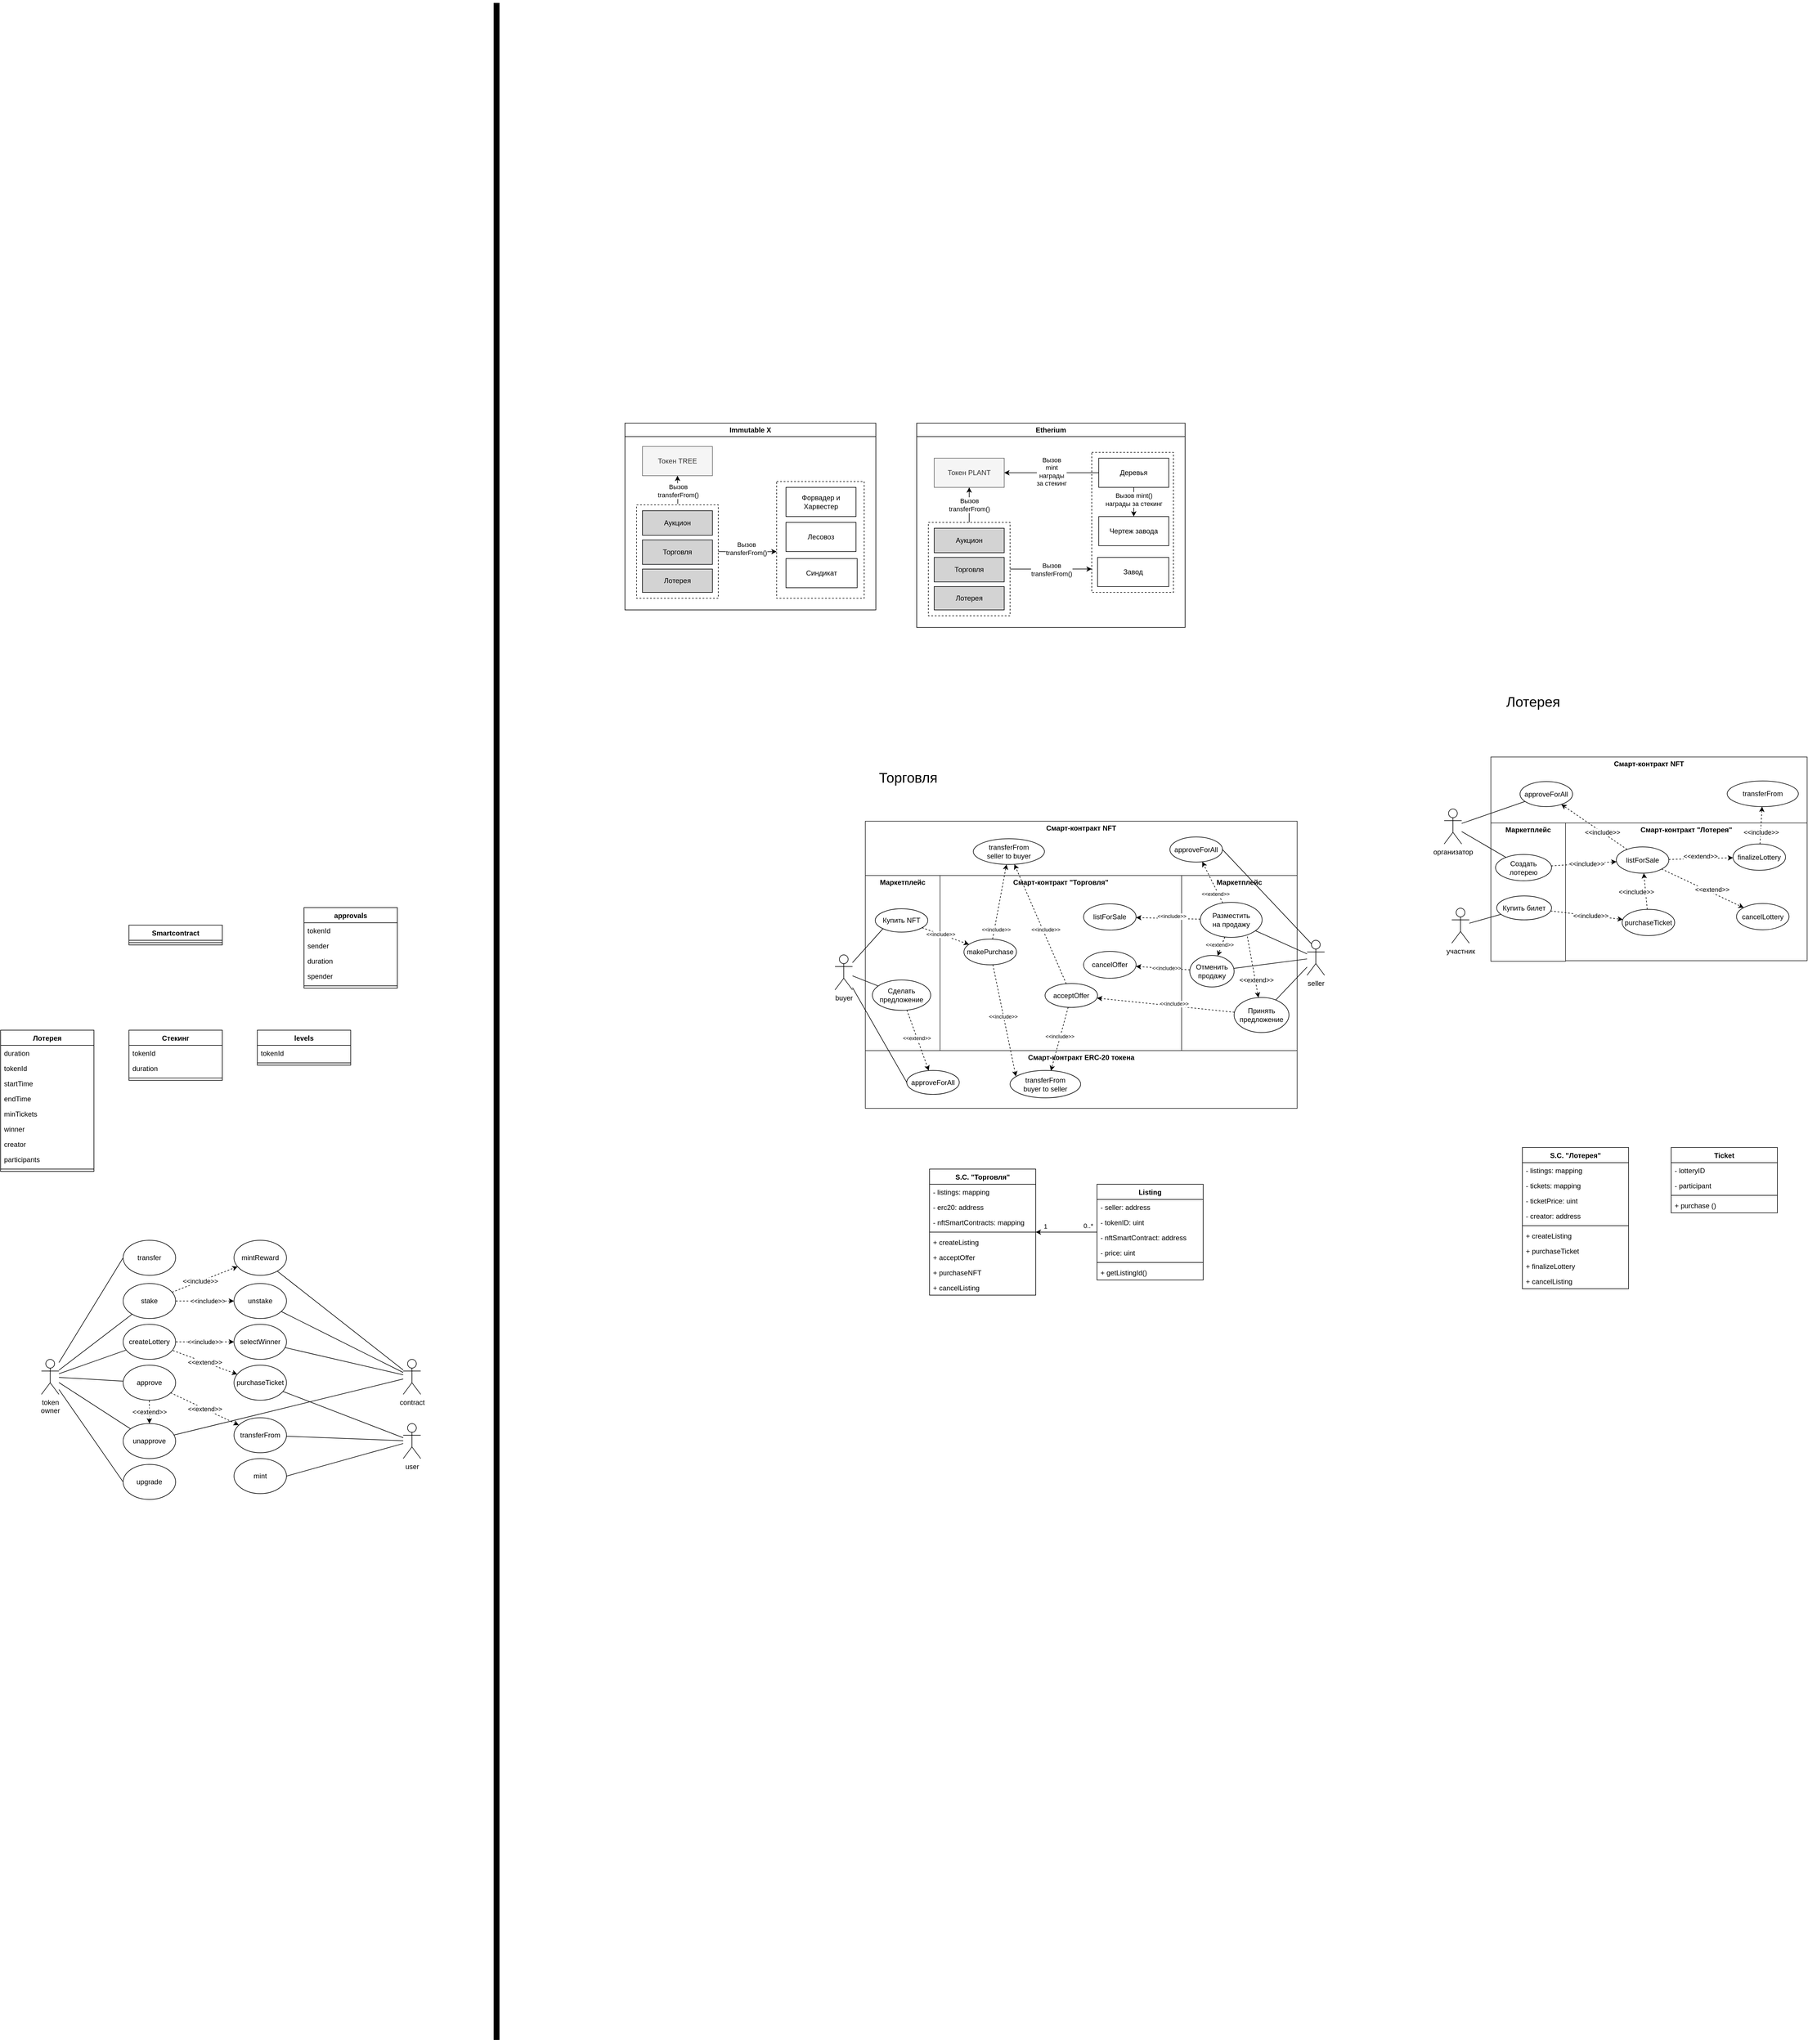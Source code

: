 <mxfile version="21.0.6" type="github">
  <diagram name="Страница 1" id="BOJsoSEfQLmtbxHjsDLz">
    <mxGraphModel dx="869" dy="1287" grid="0" gridSize="10" guides="1" tooltips="1" connect="1" arrows="1" fold="1" page="0" pageScale="1" pageWidth="1169" pageHeight="827" math="0" shadow="0">
      <root>
        <mxCell id="0" />
        <mxCell id="1" parent="0" />
        <mxCell id="U-HvtogTb1K9tVLTSSLx-77" value="Смарт-контракт &quot;Торговля&quot;" style="swimlane;whiteSpace=wrap;html=1;labelBorderColor=none;swimlaneLine=0;fontColor=default;strokeColor=#242424;" parent="1" vertex="1">
          <mxGeometry x="1760" y="825" width="414" height="300" as="geometry" />
        </mxCell>
        <mxCell id="U-HvtogTb1K9tVLTSSLx-73" value="acceptOffer" style="ellipse;whiteSpace=wrap;html=1;" parent="U-HvtogTb1K9tVLTSSLx-77" vertex="1">
          <mxGeometry x="180" y="185" width="90" height="41" as="geometry" />
        </mxCell>
        <mxCell id="U-HvtogTb1K9tVLTSSLx-120" value="cancelOffer" style="ellipse;whiteSpace=wrap;html=1;" parent="U-HvtogTb1K9tVLTSSLx-77" vertex="1">
          <mxGeometry x="246" y="130" width="90" height="46" as="geometry" />
        </mxCell>
        <mxCell id="U-HvtogTb1K9tVLTSSLx-128" value="listForSale" style="ellipse;whiteSpace=wrap;html=1;" parent="U-HvtogTb1K9tVLTSSLx-77" vertex="1">
          <mxGeometry x="246" y="48.5" width="90" height="45" as="geometry" />
        </mxCell>
        <mxCell id="U-HvtogTb1K9tVLTSSLx-143" value="makePurchase" style="ellipse;whiteSpace=wrap;html=1;" parent="U-HvtogTb1K9tVLTSSLx-77" vertex="1">
          <mxGeometry x="41" y="109" width="90" height="44" as="geometry" />
        </mxCell>
        <mxCell id="U-HvtogTb1K9tVLTSSLx-76" value="Смарт-контракт NFT" style="swimlane;whiteSpace=wrap;html=1;swimlaneLine=0;gradientColor=none;fillColor=none;strokeColor=#242424;fontColor=default;" parent="1" vertex="1">
          <mxGeometry x="1632" y="732" width="740" height="93" as="geometry" />
        </mxCell>
        <mxCell id="U-HvtogTb1K9tVLTSSLx-75" value="approveForAll" style="ellipse;whiteSpace=wrap;html=1;" parent="U-HvtogTb1K9tVLTSSLx-76" vertex="1">
          <mxGeometry x="522" y="27" width="90" height="43" as="geometry" />
        </mxCell>
        <mxCell id="U-HvtogTb1K9tVLTSSLx-79" value="transferFrom &lt;br&gt;seller to buyer" style="ellipse;whiteSpace=wrap;html=1;" parent="U-HvtogTb1K9tVLTSSLx-76" vertex="1">
          <mxGeometry x="185" y="30" width="122" height="44" as="geometry" />
        </mxCell>
        <mxCell id="U-HvtogTb1K9tVLTSSLx-80" value="Смарт-контракт ERC-20 токена" style="swimlane;whiteSpace=wrap;html=1;swimlaneLine=0;gradientColor=none;fillColor=none;strokeColor=#242424;fontColor=default;" parent="1" vertex="1">
          <mxGeometry x="1632" y="1125" width="740" height="99" as="geometry" />
        </mxCell>
        <mxCell id="U-HvtogTb1K9tVLTSSLx-93" value="approveForAll" style="ellipse;whiteSpace=wrap;html=1;" parent="U-HvtogTb1K9tVLTSSLx-80" vertex="1">
          <mxGeometry x="71" y="34" width="90" height="41" as="geometry" />
        </mxCell>
        <mxCell id="U-HvtogTb1K9tVLTSSLx-94" value="transferFrom &lt;br&gt;buyer to seller" style="ellipse;whiteSpace=wrap;html=1;" parent="U-HvtogTb1K9tVLTSSLx-80" vertex="1">
          <mxGeometry x="248" y="34" width="121" height="47" as="geometry" />
        </mxCell>
        <mxCell id="U-HvtogTb1K9tVLTSSLx-109" value="Маркетплейс" style="swimlane;whiteSpace=wrap;html=1;labelBorderColor=none;swimlaneLine=0;fillStyle=solid;gradientColor=none;fillColor=none;strokeColor=#242424;fontColor=default;" parent="1" vertex="1">
          <mxGeometry x="1632" y="825" width="128" height="300" as="geometry" />
        </mxCell>
        <mxCell id="U-HvtogTb1K9tVLTSSLx-111" value="Сделать предложение" style="ellipse;whiteSpace=wrap;html=1;" parent="U-HvtogTb1K9tVLTSSLx-109" vertex="1">
          <mxGeometry x="12" y="179" width="100" height="52" as="geometry" />
        </mxCell>
        <mxCell id="U-HvtogTb1K9tVLTSSLx-135" value="Купить NFT" style="ellipse;whiteSpace=wrap;html=1;" parent="U-HvtogTb1K9tVLTSSLx-109" vertex="1">
          <mxGeometry x="17" y="57" width="90" height="40" as="geometry" />
        </mxCell>
        <mxCell id="U-HvtogTb1K9tVLTSSLx-148" value="Маркетплейс" style="swimlane;whiteSpace=wrap;html=1;labelBorderColor=none;swimlaneLine=0;fillStyle=solid;gradientColor=none;fillColor=none;strokeColor=#242424;fontColor=default;" parent="1" vertex="1">
          <mxGeometry x="2174" y="825" width="198" height="300" as="geometry" />
        </mxCell>
        <mxCell id="U-HvtogTb1K9tVLTSSLx-115" value="Принять предложение" style="ellipse;whiteSpace=wrap;html=1;" parent="U-HvtogTb1K9tVLTSSLx-148" vertex="1">
          <mxGeometry x="90" y="209" width="94" height="60" as="geometry" />
        </mxCell>
        <mxCell id="U-HvtogTb1K9tVLTSSLx-116" value="Разместить &lt;br&gt;на продажу" style="ellipse;whiteSpace=wrap;html=1;" parent="U-HvtogTb1K9tVLTSSLx-148" vertex="1">
          <mxGeometry x="32" y="46" width="106" height="60" as="geometry" />
        </mxCell>
        <mxCell id="U-HvtogTb1K9tVLTSSLx-92" value="Отменить продажу" style="ellipse;whiteSpace=wrap;html=1;" parent="U-HvtogTb1K9tVLTSSLx-148" vertex="1">
          <mxGeometry x="14" y="137" width="76" height="54" as="geometry" />
        </mxCell>
        <mxCell id="U-HvtogTb1K9tVLTSSLx-162" style="rounded=0;orthogonalLoop=1;jettySize=auto;html=1;endArrow=classic;endFill=1;dashed=1;" parent="U-HvtogTb1K9tVLTSSLx-148" source="U-HvtogTb1K9tVLTSSLx-116" target="U-HvtogTb1K9tVLTSSLx-92" edge="1">
          <mxGeometry relative="1" as="geometry">
            <mxPoint x="92" y="192" as="sourcePoint" />
            <mxPoint x="91" y="235" as="targetPoint" />
          </mxGeometry>
        </mxCell>
        <mxCell id="U-HvtogTb1K9tVLTSSLx-163" value="&amp;lt;&amp;lt;extend&amp;gt;&amp;gt;" style="edgeLabel;html=1;align=center;verticalAlign=middle;resizable=0;points=[];fontSize=9;" parent="U-HvtogTb1K9tVLTSSLx-162" vertex="1" connectable="0">
          <mxGeometry x="-0.112" y="-4" relative="1" as="geometry">
            <mxPoint as="offset" />
          </mxGeometry>
        </mxCell>
        <mxCell id="U-HvtogTb1K9tVLTSSLx-182" value="" style="rounded=0;orthogonalLoop=1;jettySize=auto;html=1;endArrow=none;endFill=1;dashed=1;" parent="U-HvtogTb1K9tVLTSSLx-148" source="U-HvtogTb1K9tVLTSSLx-116" target="U-HvtogTb1K9tVLTSSLx-92" edge="1">
          <mxGeometry relative="1" as="geometry">
            <mxPoint x="2300" y="930" as="sourcePoint" />
            <mxPoint x="2268" y="1047" as="targetPoint" />
          </mxGeometry>
        </mxCell>
        <mxCell id="U-HvtogTb1K9tVLTSSLx-183" value="&amp;lt;&amp;lt;extend&amp;gt;&amp;gt;" style="edgeLabel;html=1;align=center;verticalAlign=middle;resizable=0;points=[];fontSize=9;" parent="U-HvtogTb1K9tVLTSSLx-182" vertex="1" connectable="0">
          <mxGeometry x="-0.112" y="-4" relative="1" as="geometry">
            <mxPoint as="offset" />
          </mxGeometry>
        </mxCell>
        <mxCell id="U-HvtogTb1K9tVLTSSLx-160" style="rounded=0;orthogonalLoop=1;jettySize=auto;html=1;endArrow=classic;endFill=1;dashed=1;startArrow=none;exitX=0.761;exitY=0.977;exitDx=0;exitDy=0;exitPerimeter=0;" parent="U-HvtogTb1K9tVLTSSLx-148" source="U-HvtogTb1K9tVLTSSLx-116" target="U-HvtogTb1K9tVLTSSLx-115" edge="1">
          <mxGeometry relative="1" as="geometry">
            <mxPoint x="60" y="168" as="sourcePoint" />
            <mxPoint x="-200" y="157" as="targetPoint" />
          </mxGeometry>
        </mxCell>
        <mxCell id="U-HvtogTb1K9tVLTSSLx-185" value="&amp;lt;&amp;lt;extend&amp;gt;&amp;gt;" style="edgeLabel;html=1;align=center;verticalAlign=middle;resizable=0;points=[];" parent="U-HvtogTb1K9tVLTSSLx-160" vertex="1" connectable="0">
          <mxGeometry x="0.083" y="1" relative="1" as="geometry">
            <mxPoint x="4" y="18" as="offset" />
          </mxGeometry>
        </mxCell>
        <mxCell id="nKu6EM1XER9Ci5rSMsAZ-72" value="Etherium" style="swimlane;whiteSpace=wrap;html=1;" parent="1" vertex="1">
          <mxGeometry x="1720" y="50" width="460" height="350" as="geometry" />
        </mxCell>
        <mxCell id="U-HvtogTb1K9tVLTSSLx-21" value="" style="rounded=0;whiteSpace=wrap;html=1;fillColor=none;dashed=1;" parent="nKu6EM1XER9Ci5rSMsAZ-72" vertex="1">
          <mxGeometry x="20" y="170" width="140" height="160" as="geometry" />
        </mxCell>
        <mxCell id="nKu6EM1XER9Ci5rSMsAZ-283" value="Лотерея" style="rounded=0;whiteSpace=wrap;html=1;fillColor=#d3d3d3;" parent="nKu6EM1XER9Ci5rSMsAZ-72" vertex="1">
          <mxGeometry x="30" y="280" width="120" height="40" as="geometry" />
        </mxCell>
        <mxCell id="nKu6EM1XER9Ci5rSMsAZ-284" value="Аукцион" style="rounded=0;whiteSpace=wrap;html=1;fillColor=#d3d3d3;" parent="nKu6EM1XER9Ci5rSMsAZ-72" vertex="1">
          <mxGeometry x="30" y="180" width="120" height="42" as="geometry" />
        </mxCell>
        <mxCell id="nKu6EM1XER9Ci5rSMsAZ-285" value="Торговля" style="rounded=0;whiteSpace=wrap;html=1;fillColor=#d3d3d3;strokeColor=#030608;" parent="nKu6EM1XER9Ci5rSMsAZ-72" vertex="1">
          <mxGeometry x="30" y="230" width="120" height="42" as="geometry" />
        </mxCell>
        <mxCell id="nKu6EM1XER9Ci5rSMsAZ-290" style="edgeStyle=orthogonalEdgeStyle;rounded=0;orthogonalLoop=1;jettySize=auto;html=1;startArrow=none;startFill=0;endArrow=classic;endFill=1;exitX=0.5;exitY=0;exitDx=0;exitDy=0;" parent="nKu6EM1XER9Ci5rSMsAZ-72" source="U-HvtogTb1K9tVLTSSLx-21" target="nKu6EM1XER9Ci5rSMsAZ-299" edge="1">
          <mxGeometry relative="1" as="geometry">
            <mxPoint x="90" y="260" as="sourcePoint" />
            <mxPoint x="90" y="330" as="targetPoint" />
            <Array as="points" />
          </mxGeometry>
        </mxCell>
        <mxCell id="nKu6EM1XER9Ci5rSMsAZ-293" value="Вызов&lt;br&gt;transferFrom()" style="edgeLabel;html=1;align=center;verticalAlign=middle;resizable=0;points=[];" parent="nKu6EM1XER9Ci5rSMsAZ-290" vertex="1" connectable="0">
          <mxGeometry x="0.236" y="1" relative="1" as="geometry">
            <mxPoint x="1" y="7" as="offset" />
          </mxGeometry>
        </mxCell>
        <mxCell id="nKu6EM1XER9Ci5rSMsAZ-296" value="Деревья" style="rounded=0;whiteSpace=wrap;html=1;" parent="nKu6EM1XER9Ci5rSMsAZ-72" vertex="1">
          <mxGeometry x="312" y="60" width="120" height="50" as="geometry" />
        </mxCell>
        <mxCell id="nKu6EM1XER9Ci5rSMsAZ-299" value="Токен PLANT" style="rounded=0;whiteSpace=wrap;html=1;fillColor=#f5f5f5;fontColor=#333333;strokeColor=#666666;" parent="nKu6EM1XER9Ci5rSMsAZ-72" vertex="1">
          <mxGeometry x="30" y="60" width="120" height="50" as="geometry" />
        </mxCell>
        <mxCell id="nKu6EM1XER9Ci5rSMsAZ-300" style="edgeStyle=orthogonalEdgeStyle;rounded=0;orthogonalLoop=1;jettySize=auto;html=1;" parent="nKu6EM1XER9Ci5rSMsAZ-72" source="nKu6EM1XER9Ci5rSMsAZ-296" target="nKu6EM1XER9Ci5rSMsAZ-299" edge="1">
          <mxGeometry relative="1" as="geometry">
            <Array as="points" />
            <mxPoint x="-100" y="180" as="sourcePoint" />
          </mxGeometry>
        </mxCell>
        <mxCell id="nKu6EM1XER9Ci5rSMsAZ-301" value="Вызов&lt;br&gt;mint&lt;br&gt;награды &lt;br&gt;за стекинг" style="edgeLabel;html=1;align=center;verticalAlign=middle;resizable=0;points=[];" parent="nKu6EM1XER9Ci5rSMsAZ-300" vertex="1" connectable="0">
          <mxGeometry x="-0.15" relative="1" as="geometry">
            <mxPoint x="-12" y="-2" as="offset" />
          </mxGeometry>
        </mxCell>
        <mxCell id="nKu6EM1XER9Ci5rSMsAZ-302" value="Чертеж завода" style="rounded=0;whiteSpace=wrap;html=1;" parent="nKu6EM1XER9Ci5rSMsAZ-72" vertex="1">
          <mxGeometry x="312" y="160" width="120" height="50" as="geometry" />
        </mxCell>
        <mxCell id="nKu6EM1XER9Ci5rSMsAZ-303" value="" style="endArrow=classic;startArrow=none;html=1;rounded=0;startFill=0;" parent="nKu6EM1XER9Ci5rSMsAZ-72" source="nKu6EM1XER9Ci5rSMsAZ-296" target="nKu6EM1XER9Ci5rSMsAZ-302" edge="1">
          <mxGeometry width="50" height="50" relative="1" as="geometry">
            <mxPoint x="-100" y="120" as="sourcePoint" />
            <mxPoint x="30" y="130" as="targetPoint" />
          </mxGeometry>
        </mxCell>
        <mxCell id="nKu6EM1XER9Ci5rSMsAZ-306" value="Вызов mint()&lt;br style=&quot;border-color: var(--border-color);&quot;&gt;награды за стекинг" style="edgeLabel;html=1;align=center;verticalAlign=middle;resizable=0;points=[];" parent="nKu6EM1XER9Ci5rSMsAZ-303" vertex="1" connectable="0">
          <mxGeometry x="-0.34" y="2" relative="1" as="geometry">
            <mxPoint x="-2" y="4" as="offset" />
          </mxGeometry>
        </mxCell>
        <mxCell id="nKu6EM1XER9Ci5rSMsAZ-297" value="Завод" style="rounded=0;whiteSpace=wrap;html=1;" parent="nKu6EM1XER9Ci5rSMsAZ-72" vertex="1">
          <mxGeometry x="310" y="230" width="122" height="50" as="geometry" />
        </mxCell>
        <mxCell id="U-HvtogTb1K9tVLTSSLx-20" value="" style="rounded=0;whiteSpace=wrap;html=1;fillColor=none;dashed=1;" parent="nKu6EM1XER9Ci5rSMsAZ-72" vertex="1">
          <mxGeometry x="300" y="50" width="140" height="240" as="geometry" />
        </mxCell>
        <mxCell id="U-HvtogTb1K9tVLTSSLx-18" style="edgeStyle=orthogonalEdgeStyle;rounded=0;orthogonalLoop=1;jettySize=auto;html=1;entryX=0;entryY=0.833;entryDx=0;entryDy=0;startArrow=none;startFill=0;endArrow=classic;endFill=1;entryPerimeter=0;" parent="nKu6EM1XER9Ci5rSMsAZ-72" source="U-HvtogTb1K9tVLTSSLx-21" target="U-HvtogTb1K9tVLTSSLx-20" edge="1">
          <mxGeometry relative="1" as="geometry">
            <mxPoint x="210" y="310" as="sourcePoint" />
            <mxPoint x="210" y="230" as="targetPoint" />
          </mxGeometry>
        </mxCell>
        <mxCell id="U-HvtogTb1K9tVLTSSLx-19" value="Вызов&lt;br style=&quot;border-color: var(--border-color);&quot;&gt;transferFrom()" style="edgeLabel;html=1;align=center;verticalAlign=middle;resizable=0;points=[];" parent="U-HvtogTb1K9tVLTSSLx-18" vertex="1" connectable="0">
          <mxGeometry x="0.262" relative="1" as="geometry">
            <mxPoint x="-18" y="1" as="offset" />
          </mxGeometry>
        </mxCell>
        <mxCell id="nKu6EM1XER9Ci5rSMsAZ-115" style="rounded=0;orthogonalLoop=1;jettySize=auto;html=1;startArrow=none;startFill=0;endArrow=none;endFill=0;" parent="1" source="nKu6EM1XER9Ci5rSMsAZ-113" target="nKu6EM1XER9Ci5rSMsAZ-114" edge="1">
          <mxGeometry relative="1" as="geometry" />
        </mxCell>
        <mxCell id="nKu6EM1XER9Ci5rSMsAZ-155" style="rounded=0;orthogonalLoop=1;jettySize=auto;html=1;startArrow=none;startFill=0;endArrow=none;endFill=0;" parent="1" source="nKu6EM1XER9Ci5rSMsAZ-113" target="nKu6EM1XER9Ci5rSMsAZ-153" edge="1">
          <mxGeometry relative="1" as="geometry" />
        </mxCell>
        <mxCell id="nKu6EM1XER9Ci5rSMsAZ-188" style="edgeStyle=none;rounded=0;orthogonalLoop=1;jettySize=auto;html=1;entryX=0;entryY=0.5;entryDx=0;entryDy=0;startArrow=none;startFill=0;endArrow=none;endFill=0;" parent="1" source="nKu6EM1XER9Ci5rSMsAZ-113" target="nKu6EM1XER9Ci5rSMsAZ-187" edge="1">
          <mxGeometry relative="1" as="geometry" />
        </mxCell>
        <mxCell id="nKu6EM1XER9Ci5rSMsAZ-190" style="edgeStyle=none;rounded=0;orthogonalLoop=1;jettySize=auto;html=1;startArrow=none;startFill=0;endArrow=none;endFill=0;" parent="1" source="nKu6EM1XER9Ci5rSMsAZ-113" target="nKu6EM1XER9Ci5rSMsAZ-172" edge="1">
          <mxGeometry relative="1" as="geometry">
            <mxPoint x="360" y="1734" as="targetPoint" />
          </mxGeometry>
        </mxCell>
        <mxCell id="nKu6EM1XER9Ci5rSMsAZ-251" style="edgeStyle=none;rounded=0;orthogonalLoop=1;jettySize=auto;html=1;startArrow=none;startFill=0;endArrow=none;endFill=0;" parent="1" source="nKu6EM1XER9Ci5rSMsAZ-113" target="nKu6EM1XER9Ci5rSMsAZ-250" edge="1">
          <mxGeometry relative="1" as="geometry" />
        </mxCell>
        <mxCell id="nKu6EM1XER9Ci5rSMsAZ-113" value="token&lt;br&gt;owner" style="shape=umlActor;verticalLabelPosition=bottom;verticalAlign=top;html=1;outlineConnect=0;" parent="1" vertex="1">
          <mxGeometry x="220" y="1654" width="30" height="60" as="geometry" />
        </mxCell>
        <mxCell id="nKu6EM1XER9Ci5rSMsAZ-114" value="stake" style="ellipse;whiteSpace=wrap;html=1;" parent="1" vertex="1">
          <mxGeometry x="360" y="1524" width="90" height="60" as="geometry" />
        </mxCell>
        <mxCell id="nKu6EM1XER9Ci5rSMsAZ-117" value="Лотерея" style="swimlane;fontStyle=1;align=center;verticalAlign=top;childLayout=stackLayout;horizontal=1;startSize=26;horizontalStack=0;resizeParent=1;resizeParentMax=0;resizeLast=0;collapsible=1;marginBottom=0;" parent="1" vertex="1">
          <mxGeometry x="150" y="1090" width="160" height="242" as="geometry" />
        </mxCell>
        <mxCell id="nKu6EM1XER9Ci5rSMsAZ-122" value="duration" style="text;strokeColor=none;fillColor=none;align=left;verticalAlign=top;spacingLeft=4;spacingRight=4;overflow=hidden;rotatable=0;points=[[0,0.5],[1,0.5]];portConstraint=eastwest;" parent="nKu6EM1XER9Ci5rSMsAZ-117" vertex="1">
          <mxGeometry y="26" width="160" height="26" as="geometry" />
        </mxCell>
        <mxCell id="nKu6EM1XER9Ci5rSMsAZ-135" value="tokenId" style="text;strokeColor=none;fillColor=none;align=left;verticalAlign=top;spacingLeft=4;spacingRight=4;overflow=hidden;rotatable=0;points=[[0,0.5],[1,0.5]];portConstraint=eastwest;" parent="nKu6EM1XER9Ci5rSMsAZ-117" vertex="1">
          <mxGeometry y="52" width="160" height="26" as="geometry" />
        </mxCell>
        <mxCell id="nKu6EM1XER9Ci5rSMsAZ-123" value="startTime" style="text;strokeColor=none;fillColor=none;align=left;verticalAlign=top;spacingLeft=4;spacingRight=4;overflow=hidden;rotatable=0;points=[[0,0.5],[1,0.5]];portConstraint=eastwest;" parent="nKu6EM1XER9Ci5rSMsAZ-117" vertex="1">
          <mxGeometry y="78" width="160" height="26" as="geometry" />
        </mxCell>
        <mxCell id="nKu6EM1XER9Ci5rSMsAZ-118" value="endTime" style="text;strokeColor=none;fillColor=none;align=left;verticalAlign=top;spacingLeft=4;spacingRight=4;overflow=hidden;rotatable=0;points=[[0,0.5],[1,0.5]];portConstraint=eastwest;" parent="nKu6EM1XER9Ci5rSMsAZ-117" vertex="1">
          <mxGeometry y="104" width="160" height="26" as="geometry" />
        </mxCell>
        <mxCell id="nKu6EM1XER9Ci5rSMsAZ-124" value="minTickets" style="text;strokeColor=none;fillColor=none;align=left;verticalAlign=top;spacingLeft=4;spacingRight=4;overflow=hidden;rotatable=0;points=[[0,0.5],[1,0.5]];portConstraint=eastwest;" parent="nKu6EM1XER9Ci5rSMsAZ-117" vertex="1">
          <mxGeometry y="130" width="160" height="26" as="geometry" />
        </mxCell>
        <mxCell id="nKu6EM1XER9Ci5rSMsAZ-134" value="winner" style="text;strokeColor=none;fillColor=none;align=left;verticalAlign=top;spacingLeft=4;spacingRight=4;overflow=hidden;rotatable=0;points=[[0,0.5],[1,0.5]];portConstraint=eastwest;" parent="nKu6EM1XER9Ci5rSMsAZ-117" vertex="1">
          <mxGeometry y="156" width="160" height="26" as="geometry" />
        </mxCell>
        <mxCell id="nKu6EM1XER9Ci5rSMsAZ-121" value="creator" style="text;strokeColor=none;fillColor=none;align=left;verticalAlign=top;spacingLeft=4;spacingRight=4;overflow=hidden;rotatable=0;points=[[0,0.5],[1,0.5]];portConstraint=eastwest;" parent="nKu6EM1XER9Ci5rSMsAZ-117" vertex="1">
          <mxGeometry y="182" width="160" height="26" as="geometry" />
        </mxCell>
        <mxCell id="nKu6EM1XER9Ci5rSMsAZ-136" value="participants" style="text;strokeColor=none;fillColor=none;align=left;verticalAlign=top;spacingLeft=4;spacingRight=4;overflow=hidden;rotatable=0;points=[[0,0.5],[1,0.5]];portConstraint=eastwest;" parent="nKu6EM1XER9Ci5rSMsAZ-117" vertex="1">
          <mxGeometry y="208" width="160" height="26" as="geometry" />
        </mxCell>
        <mxCell id="nKu6EM1XER9Ci5rSMsAZ-119" value="" style="line;strokeWidth=1;fillColor=none;align=left;verticalAlign=middle;spacingTop=-1;spacingLeft=3;spacingRight=3;rotatable=0;labelPosition=right;points=[];portConstraint=eastwest;strokeColor=inherit;" parent="nKu6EM1XER9Ci5rSMsAZ-117" vertex="1">
          <mxGeometry y="234" width="160" height="8" as="geometry" />
        </mxCell>
        <mxCell id="nKu6EM1XER9Ci5rSMsAZ-137" value="levels" style="swimlane;fontStyle=1;align=center;verticalAlign=top;childLayout=stackLayout;horizontal=1;startSize=26;horizontalStack=0;resizeParent=1;resizeParentMax=0;resizeLast=0;collapsible=1;marginBottom=0;" parent="1" vertex="1">
          <mxGeometry x="590" y="1090" width="160" height="60" as="geometry" />
        </mxCell>
        <mxCell id="nKu6EM1XER9Ci5rSMsAZ-243" value="tokenId" style="text;strokeColor=none;fillColor=none;align=left;verticalAlign=top;spacingLeft=4;spacingRight=4;overflow=hidden;rotatable=0;points=[[0,0.5],[1,0.5]];portConstraint=eastwest;" parent="nKu6EM1XER9Ci5rSMsAZ-137" vertex="1">
          <mxGeometry y="26" width="160" height="26" as="geometry" />
        </mxCell>
        <mxCell id="nKu6EM1XER9Ci5rSMsAZ-146" value="" style="line;strokeWidth=1;fillColor=none;align=left;verticalAlign=middle;spacingTop=-1;spacingLeft=3;spacingRight=3;rotatable=0;labelPosition=right;points=[];portConstraint=eastwest;strokeColor=inherit;" parent="nKu6EM1XER9Ci5rSMsAZ-137" vertex="1">
          <mxGeometry y="52" width="160" height="8" as="geometry" />
        </mxCell>
        <mxCell id="nKu6EM1XER9Ci5rSMsAZ-149" value="unstake" style="ellipse;whiteSpace=wrap;html=1;" parent="1" vertex="1">
          <mxGeometry x="550" y="1524" width="90" height="60" as="geometry" />
        </mxCell>
        <mxCell id="nKu6EM1XER9Ci5rSMsAZ-150" value="mintReward" style="ellipse;whiteSpace=wrap;html=1;" parent="1" vertex="1">
          <mxGeometry x="550" y="1450" width="90" height="60" as="geometry" />
        </mxCell>
        <mxCell id="nKu6EM1XER9Ci5rSMsAZ-151" value="" style="endArrow=none;dashed=1;html=1;rounded=0;startArrow=classic;startFill=1;" parent="1" source="nKu6EM1XER9Ci5rSMsAZ-149" target="nKu6EM1XER9Ci5rSMsAZ-114" edge="1">
          <mxGeometry width="50" height="50" relative="1" as="geometry">
            <mxPoint x="200" y="1584" as="sourcePoint" />
            <mxPoint x="250" y="1534" as="targetPoint" />
          </mxGeometry>
        </mxCell>
        <mxCell id="nKu6EM1XER9Ci5rSMsAZ-177" value="&amp;lt;&amp;lt;include&amp;gt;&amp;gt;" style="edgeLabel;html=1;align=center;verticalAlign=middle;resizable=0;points=[];" parent="nKu6EM1XER9Ci5rSMsAZ-151" vertex="1" connectable="0">
          <mxGeometry x="-0.102" relative="1" as="geometry">
            <mxPoint as="offset" />
          </mxGeometry>
        </mxCell>
        <mxCell id="nKu6EM1XER9Ci5rSMsAZ-152" value="" style="endArrow=classic;dashed=1;html=1;rounded=0;endFill=1;" parent="1" source="nKu6EM1XER9Ci5rSMsAZ-114" target="nKu6EM1XER9Ci5rSMsAZ-150" edge="1">
          <mxGeometry width="50" height="50" relative="1" as="geometry">
            <mxPoint x="467" y="1705" as="sourcePoint" />
            <mxPoint x="443" y="1633" as="targetPoint" />
          </mxGeometry>
        </mxCell>
        <mxCell id="nKu6EM1XER9Ci5rSMsAZ-178" value="&amp;lt;&amp;lt;include&amp;gt;&amp;gt;" style="edgeLabel;html=1;align=center;verticalAlign=middle;resizable=0;points=[];" parent="nKu6EM1XER9Ci5rSMsAZ-152" vertex="1" connectable="0">
          <mxGeometry x="-0.143" y="1" relative="1" as="geometry">
            <mxPoint as="offset" />
          </mxGeometry>
        </mxCell>
        <mxCell id="nKu6EM1XER9Ci5rSMsAZ-153" value="createLottery" style="ellipse;whiteSpace=wrap;html=1;" parent="1" vertex="1">
          <mxGeometry x="360" y="1594" width="90" height="60" as="geometry" />
        </mxCell>
        <mxCell id="nKu6EM1XER9Ci5rSMsAZ-158" value="purchaseTicket" style="ellipse;whiteSpace=wrap;html=1;" parent="1" vertex="1">
          <mxGeometry x="550" y="1664" width="90" height="60" as="geometry" />
        </mxCell>
        <mxCell id="nKu6EM1XER9Ci5rSMsAZ-159" value="selectWinner" style="ellipse;whiteSpace=wrap;html=1;" parent="1" vertex="1">
          <mxGeometry x="550" y="1594" width="90" height="60" as="geometry" />
        </mxCell>
        <mxCell id="nKu6EM1XER9Ci5rSMsAZ-167" style="edgeStyle=none;rounded=0;orthogonalLoop=1;jettySize=auto;html=1;startArrow=none;startFill=0;endArrow=none;endFill=0;" parent="1" source="nKu6EM1XER9Ci5rSMsAZ-164" target="nKu6EM1XER9Ci5rSMsAZ-150" edge="1">
          <mxGeometry relative="1" as="geometry" />
        </mxCell>
        <mxCell id="nKu6EM1XER9Ci5rSMsAZ-168" style="edgeStyle=none;rounded=0;orthogonalLoop=1;jettySize=auto;html=1;startArrow=none;startFill=0;endArrow=none;endFill=0;" parent="1" source="nKu6EM1XER9Ci5rSMsAZ-164" target="nKu6EM1XER9Ci5rSMsAZ-149" edge="1">
          <mxGeometry relative="1" as="geometry" />
        </mxCell>
        <mxCell id="nKu6EM1XER9Ci5rSMsAZ-169" style="edgeStyle=none;rounded=0;orthogonalLoop=1;jettySize=auto;html=1;startArrow=none;startFill=0;endArrow=none;endFill=0;" parent="1" source="nKu6EM1XER9Ci5rSMsAZ-164" target="nKu6EM1XER9Ci5rSMsAZ-159" edge="1">
          <mxGeometry relative="1" as="geometry" />
        </mxCell>
        <mxCell id="nKu6EM1XER9Ci5rSMsAZ-255" style="edgeStyle=none;rounded=0;orthogonalLoop=1;jettySize=auto;html=1;startArrow=none;startFill=0;endArrow=none;endFill=0;" parent="1" source="nKu6EM1XER9Ci5rSMsAZ-164" target="nKu6EM1XER9Ci5rSMsAZ-250" edge="1">
          <mxGeometry relative="1" as="geometry" />
        </mxCell>
        <mxCell id="nKu6EM1XER9Ci5rSMsAZ-164" value="contract" style="shape=umlActor;verticalLabelPosition=bottom;verticalAlign=top;html=1;outlineConnect=0;" parent="1" vertex="1">
          <mxGeometry x="840" y="1654" width="30" height="60" as="geometry" />
        </mxCell>
        <mxCell id="nKu6EM1XER9Ci5rSMsAZ-171" value="&amp;lt;&amp;lt;include&amp;gt;&amp;gt;" style="edgeStyle=none;rounded=0;orthogonalLoop=1;jettySize=auto;html=1;startArrow=classic;startFill=1;endArrow=none;endFill=0;dashed=1;" parent="1" source="nKu6EM1XER9Ci5rSMsAZ-159" target="nKu6EM1XER9Ci5rSMsAZ-153" edge="1">
          <mxGeometry relative="1" as="geometry">
            <mxPoint x="530" y="1691" as="sourcePoint" />
            <mxPoint x="450" y="1687" as="targetPoint" />
          </mxGeometry>
        </mxCell>
        <mxCell id="nKu6EM1XER9Ci5rSMsAZ-172" value="approve" style="ellipse;whiteSpace=wrap;html=1;" parent="1" vertex="1">
          <mxGeometry x="360" y="1664" width="90" height="60" as="geometry" />
        </mxCell>
        <mxCell id="nKu6EM1XER9Ci5rSMsAZ-181" style="edgeStyle=none;rounded=0;orthogonalLoop=1;jettySize=auto;html=1;entryX=0;entryY=0.5;entryDx=0;entryDy=0;startArrow=none;startFill=0;endArrow=none;endFill=0;" parent="1" source="nKu6EM1XER9Ci5rSMsAZ-113" target="nKu6EM1XER9Ci5rSMsAZ-180" edge="1">
          <mxGeometry relative="1" as="geometry" />
        </mxCell>
        <mxCell id="nKu6EM1XER9Ci5rSMsAZ-183" style="edgeStyle=none;rounded=0;orthogonalLoop=1;jettySize=auto;html=1;startArrow=none;startFill=0;endArrow=none;endFill=0;" parent="1" source="nKu6EM1XER9Ci5rSMsAZ-174" target="nKu6EM1XER9Ci5rSMsAZ-179" edge="1">
          <mxGeometry relative="1" as="geometry" />
        </mxCell>
        <mxCell id="nKu6EM1XER9Ci5rSMsAZ-192" style="edgeStyle=none;rounded=0;orthogonalLoop=1;jettySize=auto;html=1;startArrow=none;startFill=0;endArrow=none;endFill=0;" parent="1" source="nKu6EM1XER9Ci5rSMsAZ-174" target="nKu6EM1XER9Ci5rSMsAZ-158" edge="1">
          <mxGeometry relative="1" as="geometry" />
        </mxCell>
        <mxCell id="nKu6EM1XER9Ci5rSMsAZ-194" style="edgeStyle=none;rounded=0;orthogonalLoop=1;jettySize=auto;html=1;entryX=1;entryY=0.5;entryDx=0;entryDy=0;startArrow=none;startFill=0;endArrow=none;endFill=0;" parent="1" source="nKu6EM1XER9Ci5rSMsAZ-174" target="nKu6EM1XER9Ci5rSMsAZ-184" edge="1">
          <mxGeometry relative="1" as="geometry" />
        </mxCell>
        <mxCell id="nKu6EM1XER9Ci5rSMsAZ-174" value="user" style="shape=umlActor;verticalLabelPosition=bottom;verticalAlign=top;html=1;outlineConnect=0;" parent="1" vertex="1">
          <mxGeometry x="840" y="1764" width="30" height="60" as="geometry" />
        </mxCell>
        <mxCell id="nKu6EM1XER9Ci5rSMsAZ-179" value="transferFrom" style="ellipse;whiteSpace=wrap;html=1;" parent="1" vertex="1">
          <mxGeometry x="550" y="1754" width="90" height="60" as="geometry" />
        </mxCell>
        <mxCell id="nKu6EM1XER9Ci5rSMsAZ-180" value="transfer" style="ellipse;whiteSpace=wrap;html=1;" parent="1" vertex="1">
          <mxGeometry x="360" y="1450" width="90" height="60" as="geometry" />
        </mxCell>
        <mxCell id="nKu6EM1XER9Ci5rSMsAZ-184" value="mint" style="ellipse;whiteSpace=wrap;html=1;" parent="1" vertex="1">
          <mxGeometry x="550" y="1824" width="90" height="60" as="geometry" />
        </mxCell>
        <mxCell id="nKu6EM1XER9Ci5rSMsAZ-187" value="upgrade" style="ellipse;whiteSpace=wrap;html=1;" parent="1" vertex="1">
          <mxGeometry x="360" y="1834" width="90" height="60" as="geometry" />
        </mxCell>
        <mxCell id="nKu6EM1XER9Ci5rSMsAZ-198" value="&amp;lt;&amp;lt;extend&amp;gt;&amp;gt;" style="edgeStyle=none;rounded=0;orthogonalLoop=1;jettySize=auto;html=1;startArrow=classic;startFill=1;endArrow=none;endFill=0;dashed=1;" parent="1" source="nKu6EM1XER9Ci5rSMsAZ-158" target="nKu6EM1XER9Ci5rSMsAZ-153" edge="1">
          <mxGeometry relative="1" as="geometry">
            <mxPoint x="560" y="1634" as="sourcePoint" />
            <mxPoint x="460" y="1634" as="targetPoint" />
          </mxGeometry>
        </mxCell>
        <mxCell id="nKu6EM1XER9Ci5rSMsAZ-200" value="&amp;lt;&amp;lt;extend&amp;gt;&amp;gt;" style="edgeStyle=none;rounded=0;orthogonalLoop=1;jettySize=auto;html=1;startArrow=classic;startFill=1;endArrow=none;endFill=0;dashed=1;" parent="1" source="nKu6EM1XER9Ci5rSMsAZ-179" target="nKu6EM1XER9Ci5rSMsAZ-172" edge="1">
          <mxGeometry relative="1" as="geometry">
            <mxPoint x="570" y="1715" as="sourcePoint" />
            <mxPoint x="450" y="1653" as="targetPoint" />
          </mxGeometry>
        </mxCell>
        <mxCell id="nKu6EM1XER9Ci5rSMsAZ-213" value="Стекинг" style="swimlane;fontStyle=1;align=center;verticalAlign=top;childLayout=stackLayout;horizontal=1;startSize=26;horizontalStack=0;resizeParent=1;resizeParentMax=0;resizeLast=0;collapsible=1;marginBottom=0;" parent="1" vertex="1">
          <mxGeometry x="370" y="1090" width="160" height="86" as="geometry" />
        </mxCell>
        <mxCell id="nKu6EM1XER9Ci5rSMsAZ-232" value="tokenId" style="text;strokeColor=none;fillColor=none;align=left;verticalAlign=top;spacingLeft=4;spacingRight=4;overflow=hidden;rotatable=0;points=[[0,0.5],[1,0.5]];portConstraint=eastwest;" parent="nKu6EM1XER9Ci5rSMsAZ-213" vertex="1">
          <mxGeometry y="26" width="160" height="26" as="geometry" />
        </mxCell>
        <mxCell id="nKu6EM1XER9Ci5rSMsAZ-214" value="duration" style="text;strokeColor=none;fillColor=none;align=left;verticalAlign=top;spacingLeft=4;spacingRight=4;overflow=hidden;rotatable=0;points=[[0,0.5],[1,0.5]];portConstraint=eastwest;" parent="nKu6EM1XER9Ci5rSMsAZ-213" vertex="1">
          <mxGeometry y="52" width="160" height="26" as="geometry" />
        </mxCell>
        <mxCell id="nKu6EM1XER9Ci5rSMsAZ-222" value="" style="line;strokeWidth=1;fillColor=none;align=left;verticalAlign=middle;spacingTop=-1;spacingLeft=3;spacingRight=3;rotatable=0;labelPosition=right;points=[];portConstraint=eastwest;strokeColor=inherit;" parent="nKu6EM1XER9Ci5rSMsAZ-213" vertex="1">
          <mxGeometry y="78" width="160" height="8" as="geometry" />
        </mxCell>
        <mxCell id="nKu6EM1XER9Ci5rSMsAZ-229" value="Smartcontract" style="swimlane;fontStyle=1;align=center;verticalAlign=top;childLayout=stackLayout;horizontal=1;startSize=26;horizontalStack=0;resizeParent=1;resizeParentMax=0;resizeLast=0;collapsible=1;marginBottom=0;" parent="1" vertex="1">
          <mxGeometry x="370" y="910" width="160" height="34" as="geometry" />
        </mxCell>
        <mxCell id="nKu6EM1XER9Ci5rSMsAZ-231" value="" style="line;strokeWidth=1;fillColor=none;align=left;verticalAlign=middle;spacingTop=-1;spacingLeft=3;spacingRight=3;rotatable=0;labelPosition=right;points=[];portConstraint=eastwest;strokeColor=inherit;" parent="nKu6EM1XER9Ci5rSMsAZ-229" vertex="1">
          <mxGeometry y="26" width="160" height="8" as="geometry" />
        </mxCell>
        <mxCell id="nKu6EM1XER9Ci5rSMsAZ-236" value="approvals" style="swimlane;fontStyle=1;align=center;verticalAlign=top;childLayout=stackLayout;horizontal=1;startSize=26;horizontalStack=0;resizeParent=1;resizeParentMax=0;resizeLast=0;collapsible=1;marginBottom=0;" parent="1" vertex="1">
          <mxGeometry x="670" y="880" width="160" height="138" as="geometry" />
        </mxCell>
        <mxCell id="nKu6EM1XER9Ci5rSMsAZ-237" value="tokenId" style="text;strokeColor=none;fillColor=none;align=left;verticalAlign=top;spacingLeft=4;spacingRight=4;overflow=hidden;rotatable=0;points=[[0,0.5],[1,0.5]];portConstraint=eastwest;" parent="nKu6EM1XER9Ci5rSMsAZ-236" vertex="1">
          <mxGeometry y="26" width="160" height="26" as="geometry" />
        </mxCell>
        <mxCell id="nKu6EM1XER9Ci5rSMsAZ-241" value="sender" style="text;strokeColor=none;fillColor=none;align=left;verticalAlign=top;spacingLeft=4;spacingRight=4;overflow=hidden;rotatable=0;points=[[0,0.5],[1,0.5]];portConstraint=eastwest;" parent="nKu6EM1XER9Ci5rSMsAZ-236" vertex="1">
          <mxGeometry y="52" width="160" height="26" as="geometry" />
        </mxCell>
        <mxCell id="nKu6EM1XER9Ci5rSMsAZ-242" value="duration" style="text;strokeColor=none;fillColor=none;align=left;verticalAlign=top;spacingLeft=4;spacingRight=4;overflow=hidden;rotatable=0;points=[[0,0.5],[1,0.5]];portConstraint=eastwest;" parent="nKu6EM1XER9Ci5rSMsAZ-236" vertex="1">
          <mxGeometry y="78" width="160" height="26" as="geometry" />
        </mxCell>
        <mxCell id="nKu6EM1XER9Ci5rSMsAZ-238" value="spender" style="text;strokeColor=none;fillColor=none;align=left;verticalAlign=top;spacingLeft=4;spacingRight=4;overflow=hidden;rotatable=0;points=[[0,0.5],[1,0.5]];portConstraint=eastwest;" parent="nKu6EM1XER9Ci5rSMsAZ-236" vertex="1">
          <mxGeometry y="104" width="160" height="26" as="geometry" />
        </mxCell>
        <mxCell id="nKu6EM1XER9Ci5rSMsAZ-239" value="" style="line;strokeWidth=1;fillColor=none;align=left;verticalAlign=middle;spacingTop=-1;spacingLeft=3;spacingRight=3;rotatable=0;labelPosition=right;points=[];portConstraint=eastwest;strokeColor=inherit;" parent="nKu6EM1XER9Ci5rSMsAZ-236" vertex="1">
          <mxGeometry y="130" width="160" height="8" as="geometry" />
        </mxCell>
        <mxCell id="nKu6EM1XER9Ci5rSMsAZ-250" value="unapprove" style="ellipse;whiteSpace=wrap;html=1;" parent="1" vertex="1">
          <mxGeometry x="360" y="1764" width="90" height="60" as="geometry" />
        </mxCell>
        <mxCell id="nKu6EM1XER9Ci5rSMsAZ-254" value="&amp;lt;&amp;lt;extend&amp;gt;&amp;gt;" style="edgeStyle=none;rounded=0;orthogonalLoop=1;jettySize=auto;html=1;startArrow=classic;startFill=1;endArrow=none;endFill=0;dashed=1;" parent="1" source="nKu6EM1XER9Ci5rSMsAZ-250" target="nKu6EM1XER9Ci5rSMsAZ-172" edge="1">
          <mxGeometry relative="1" as="geometry">
            <mxPoint x="570" y="1855" as="sourcePoint" />
            <mxPoint x="450" y="1793" as="targetPoint" />
          </mxGeometry>
        </mxCell>
        <mxCell id="nKu6EM1XER9Ci5rSMsAZ-71" value="Immutable X" style="swimlane;whiteSpace=wrap;html=1;" parent="1" vertex="1">
          <mxGeometry x="1220" y="50" width="430" height="320" as="geometry" />
        </mxCell>
        <mxCell id="U-HvtogTb1K9tVLTSSLx-33" value="" style="rounded=0;whiteSpace=wrap;html=1;fillColor=none;dashed=1;" parent="nKu6EM1XER9Ci5rSMsAZ-71" vertex="1">
          <mxGeometry x="260" y="100" width="150" height="200" as="geometry" />
        </mxCell>
        <mxCell id="U-HvtogTb1K9tVLTSSLx-28" value="Форвадер и Харвестер" style="rounded=0;whiteSpace=wrap;html=1;" parent="nKu6EM1XER9Ci5rSMsAZ-71" vertex="1">
          <mxGeometry x="276" y="110" width="120" height="50" as="geometry" />
        </mxCell>
        <mxCell id="U-HvtogTb1K9tVLTSSLx-38" value="Токен TREE" style="rounded=0;whiteSpace=wrap;html=1;fillColor=#f5f5f5;fontColor=#333333;strokeColor=#666666;" parent="nKu6EM1XER9Ci5rSMsAZ-71" vertex="1">
          <mxGeometry x="30" y="40" width="120" height="50" as="geometry" />
        </mxCell>
        <mxCell id="U-HvtogTb1K9tVLTSSLx-23" value="" style="rounded=0;whiteSpace=wrap;html=1;fillColor=none;dashed=1;" parent="nKu6EM1XER9Ci5rSMsAZ-71" vertex="1">
          <mxGeometry x="20" y="140" width="140" height="160" as="geometry" />
        </mxCell>
        <mxCell id="U-HvtogTb1K9tVLTSSLx-24" value="Лотерея" style="rounded=0;whiteSpace=wrap;html=1;fillColor=#d3d3d3;" parent="nKu6EM1XER9Ci5rSMsAZ-71" vertex="1">
          <mxGeometry x="30" y="250" width="120" height="40" as="geometry" />
        </mxCell>
        <mxCell id="U-HvtogTb1K9tVLTSSLx-25" value="Аукцион" style="rounded=0;whiteSpace=wrap;html=1;fillColor=#d3d3d3;" parent="nKu6EM1XER9Ci5rSMsAZ-71" vertex="1">
          <mxGeometry x="30" y="150" width="120" height="42" as="geometry" />
        </mxCell>
        <mxCell id="U-HvtogTb1K9tVLTSSLx-26" value="Торговля" style="rounded=0;whiteSpace=wrap;html=1;fillColor=#d3d3d3;strokeColor=#030608;" parent="nKu6EM1XER9Ci5rSMsAZ-71" vertex="1">
          <mxGeometry x="30" y="200" width="120" height="42" as="geometry" />
        </mxCell>
        <mxCell id="U-HvtogTb1K9tVLTSSLx-39" value="Лесовоз" style="rounded=0;whiteSpace=wrap;html=1;" parent="nKu6EM1XER9Ci5rSMsAZ-71" vertex="1">
          <mxGeometry x="276" y="170" width="120" height="50" as="geometry" />
        </mxCell>
        <mxCell id="U-HvtogTb1K9tVLTSSLx-40" value="Синдикат" style="rounded=0;whiteSpace=wrap;html=1;" parent="nKu6EM1XER9Ci5rSMsAZ-71" vertex="1">
          <mxGeometry x="276" y="232" width="122" height="50" as="geometry" />
        </mxCell>
        <mxCell id="U-HvtogTb1K9tVLTSSLx-41" style="edgeStyle=orthogonalEdgeStyle;rounded=0;orthogonalLoop=1;jettySize=auto;html=1;startArrow=none;startFill=0;endArrow=classic;endFill=1;exitX=0.504;exitY=-0.011;exitDx=0;exitDy=0;exitPerimeter=0;" parent="nKu6EM1XER9Ci5rSMsAZ-71" source="U-HvtogTb1K9tVLTSSLx-23" edge="1">
          <mxGeometry relative="1" as="geometry">
            <mxPoint x="90" y="130" as="sourcePoint" />
            <mxPoint x="90" y="90" as="targetPoint" />
            <Array as="points" />
          </mxGeometry>
        </mxCell>
        <mxCell id="U-HvtogTb1K9tVLTSSLx-42" value="Вызов&lt;br&gt;transferFrom()" style="edgeLabel;html=1;align=center;verticalAlign=middle;resizable=0;points=[];" parent="U-HvtogTb1K9tVLTSSLx-41" vertex="1" connectable="0">
          <mxGeometry x="0.236" y="1" relative="1" as="geometry">
            <mxPoint x="1" y="7" as="offset" />
          </mxGeometry>
        </mxCell>
        <mxCell id="U-HvtogTb1K9tVLTSSLx-43" style="edgeStyle=orthogonalEdgeStyle;rounded=0;orthogonalLoop=1;jettySize=auto;html=1;startArrow=none;startFill=0;endArrow=classic;endFill=1;entryX=0;entryY=0.6;entryDx=0;entryDy=0;entryPerimeter=0;" parent="nKu6EM1XER9Ci5rSMsAZ-71" target="U-HvtogTb1K9tVLTSSLx-33" edge="1">
          <mxGeometry relative="1" as="geometry">
            <mxPoint x="160" y="220" as="sourcePoint" />
            <mxPoint x="210" y="220" as="targetPoint" />
          </mxGeometry>
        </mxCell>
        <mxCell id="U-HvtogTb1K9tVLTSSLx-44" value="Вызов&lt;br style=&quot;border-color: var(--border-color);&quot;&gt;transferFrom()" style="edgeLabel;html=1;align=center;verticalAlign=middle;resizable=0;points=[];" parent="U-HvtogTb1K9tVLTSSLx-43" vertex="1" connectable="0">
          <mxGeometry x="0.262" relative="1" as="geometry">
            <mxPoint x="-15" y="-5" as="offset" />
          </mxGeometry>
        </mxCell>
        <mxCell id="U-HvtogTb1K9tVLTSSLx-74" value="Торговля" style="text;html=1;align=center;verticalAlign=middle;resizable=0;points=[];autosize=1;strokeColor=none;fillColor=none;fontSize=24;" parent="1" vertex="1">
          <mxGeometry x="1640" y="638" width="130" height="40" as="geometry" />
        </mxCell>
        <mxCell id="U-HvtogTb1K9tVLTSSLx-83" value="buyer" style="shape=umlActor;verticalLabelPosition=bottom;verticalAlign=top;html=1;outlineConnect=0;" parent="1" vertex="1">
          <mxGeometry x="1580" y="961" width="30" height="60" as="geometry" />
        </mxCell>
        <mxCell id="U-HvtogTb1K9tVLTSSLx-84" value="seller" style="shape=umlActor;verticalLabelPosition=bottom;verticalAlign=top;html=1;outlineConnect=0;" parent="1" vertex="1">
          <mxGeometry x="2389" y="936" width="30" height="60" as="geometry" />
        </mxCell>
        <mxCell id="U-HvtogTb1K9tVLTSSLx-100" style="rounded=0;orthogonalLoop=1;jettySize=auto;html=1;endArrow=classic;endFill=1;dashed=1;entryX=0.579;entryY=0.013;entryDx=0;entryDy=0;entryPerimeter=0;" parent="1" source="U-HvtogTb1K9tVLTSSLx-73" target="U-HvtogTb1K9tVLTSSLx-94" edge="1">
          <mxGeometry relative="1" as="geometry">
            <mxPoint x="1550" y="1440" as="sourcePoint" />
            <mxPoint x="1685" y="1322" as="targetPoint" />
          </mxGeometry>
        </mxCell>
        <mxCell id="U-HvtogTb1K9tVLTSSLx-106" value="&amp;lt;&amp;lt;include&amp;gt;&amp;gt;" style="edgeLabel;html=1;align=center;verticalAlign=middle;resizable=0;points=[];fontSize=9;" parent="U-HvtogTb1K9tVLTSSLx-100" vertex="1" connectable="0">
          <mxGeometry x="-0.074" y="-1" relative="1" as="geometry">
            <mxPoint as="offset" />
          </mxGeometry>
        </mxCell>
        <mxCell id="U-HvtogTb1K9tVLTSSLx-102" style="rounded=0;orthogonalLoop=1;jettySize=auto;html=1;endArrow=none;endFill=0;" parent="1" source="U-HvtogTb1K9tVLTSSLx-84" target="U-HvtogTb1K9tVLTSSLx-92" edge="1">
          <mxGeometry relative="1" as="geometry">
            <mxPoint x="2396" y="1470" as="sourcePoint" />
            <mxPoint x="2324" y="1711" as="targetPoint" />
          </mxGeometry>
        </mxCell>
        <mxCell id="U-HvtogTb1K9tVLTSSLx-104" style="rounded=0;orthogonalLoop=1;jettySize=auto;html=1;endArrow=none;endFill=0;" parent="1" source="U-HvtogTb1K9tVLTSSLx-84" target="U-HvtogTb1K9tVLTSSLx-115" edge="1">
          <mxGeometry relative="1" as="geometry">
            <mxPoint x="2390" y="1436" as="sourcePoint" />
            <mxPoint x="1947" y="1330" as="targetPoint" />
          </mxGeometry>
        </mxCell>
        <mxCell id="U-HvtogTb1K9tVLTSSLx-105" style="rounded=0;orthogonalLoop=1;jettySize=auto;html=1;endArrow=classic;endFill=1;dashed=1;" parent="1" source="U-HvtogTb1K9tVLTSSLx-73" target="U-HvtogTb1K9tVLTSSLx-79" edge="1">
          <mxGeometry relative="1" as="geometry">
            <mxPoint x="1871" y="1438" as="sourcePoint" />
            <mxPoint x="1791" y="1596" as="targetPoint" />
          </mxGeometry>
        </mxCell>
        <mxCell id="U-HvtogTb1K9tVLTSSLx-107" value="&amp;lt;&amp;lt;include&amp;gt;&amp;gt;" style="edgeLabel;html=1;align=center;verticalAlign=middle;resizable=0;points=[];fontSize=9;" parent="U-HvtogTb1K9tVLTSSLx-105" vertex="1" connectable="0">
          <mxGeometry x="-0.112" y="-4" relative="1" as="geometry">
            <mxPoint as="offset" />
          </mxGeometry>
        </mxCell>
        <mxCell id="U-HvtogTb1K9tVLTSSLx-113" style="rounded=0;orthogonalLoop=1;jettySize=auto;html=1;endArrow=none;endFill=0;" parent="1" source="U-HvtogTb1K9tVLTSSLx-111" target="U-HvtogTb1K9tVLTSSLx-83" edge="1">
          <mxGeometry relative="1" as="geometry">
            <mxPoint x="1644" y="1624" as="sourcePoint" />
            <mxPoint x="1455" y="1388" as="targetPoint" />
          </mxGeometry>
        </mxCell>
        <mxCell id="U-HvtogTb1K9tVLTSSLx-114" value="" style="endArrow=none;html=1;rounded=0;strokeWidth=10;" parent="1" edge="1">
          <mxGeometry width="50" height="50" relative="1" as="geometry">
            <mxPoint x="1000" y="2820" as="sourcePoint" />
            <mxPoint x="1000" y="-670" as="targetPoint" />
          </mxGeometry>
        </mxCell>
        <mxCell id="U-HvtogTb1K9tVLTSSLx-117" style="rounded=0;orthogonalLoop=1;jettySize=auto;html=1;endArrow=none;endFill=0;" parent="1" source="U-HvtogTb1K9tVLTSSLx-84" target="U-HvtogTb1K9tVLTSSLx-116" edge="1">
          <mxGeometry relative="1" as="geometry">
            <mxPoint x="2390" y="1425" as="sourcePoint" />
            <mxPoint x="1970" y="995" as="targetPoint" />
          </mxGeometry>
        </mxCell>
        <mxCell id="U-HvtogTb1K9tVLTSSLx-122" style="rounded=0;orthogonalLoop=1;jettySize=auto;html=1;endArrow=classic;endFill=1;dashed=1;" parent="1" source="U-HvtogTb1K9tVLTSSLx-92" target="U-HvtogTb1K9tVLTSSLx-120" edge="1">
          <mxGeometry relative="1" as="geometry">
            <mxPoint x="1941" y="1404" as="sourcePoint" />
            <mxPoint x="2169" y="1614" as="targetPoint" />
          </mxGeometry>
        </mxCell>
        <mxCell id="U-HvtogTb1K9tVLTSSLx-123" value="&amp;lt;&amp;lt;include&amp;gt;&amp;gt;" style="edgeLabel;html=1;align=center;verticalAlign=middle;resizable=0;points=[];fontSize=9;" parent="U-HvtogTb1K9tVLTSSLx-122" vertex="1" connectable="0">
          <mxGeometry x="-0.112" y="-4" relative="1" as="geometry">
            <mxPoint y="4" as="offset" />
          </mxGeometry>
        </mxCell>
        <mxCell id="U-HvtogTb1K9tVLTSSLx-124" style="rounded=0;orthogonalLoop=1;jettySize=auto;html=1;endArrow=classic;endFill=1;dashed=1;" parent="1" source="U-HvtogTb1K9tVLTSSLx-111" target="U-HvtogTb1K9tVLTSSLx-93" edge="1">
          <mxGeometry relative="1" as="geometry">
            <mxPoint x="2095" y="1403" as="sourcePoint" />
            <mxPoint x="1807" y="1622" as="targetPoint" />
          </mxGeometry>
        </mxCell>
        <mxCell id="U-HvtogTb1K9tVLTSSLx-125" value="&amp;lt;&amp;lt;extend&amp;gt;&amp;gt;" style="edgeLabel;html=1;align=center;verticalAlign=middle;resizable=0;points=[];fontSize=9;" parent="U-HvtogTb1K9tVLTSSLx-124" vertex="1" connectable="0">
          <mxGeometry x="-0.074" y="-1" relative="1" as="geometry">
            <mxPoint as="offset" />
          </mxGeometry>
        </mxCell>
        <mxCell id="U-HvtogTb1K9tVLTSSLx-126" style="rounded=0;orthogonalLoop=1;jettySize=auto;html=1;endArrow=classic;endFill=1;dashed=1;" parent="1" source="U-HvtogTb1K9tVLTSSLx-116" target="U-HvtogTb1K9tVLTSSLx-128" edge="1">
          <mxGeometry relative="1" as="geometry">
            <mxPoint x="1849" y="1035" as="sourcePoint" />
            <mxPoint x="2090" y="1260" as="targetPoint" />
          </mxGeometry>
        </mxCell>
        <mxCell id="U-HvtogTb1K9tVLTSSLx-127" value="&amp;lt;&amp;lt;include&amp;gt;&amp;gt;" style="edgeLabel;html=1;align=center;verticalAlign=middle;resizable=0;points=[];fontSize=9;" parent="U-HvtogTb1K9tVLTSSLx-126" vertex="1" connectable="0">
          <mxGeometry x="-0.112" y="-4" relative="1" as="geometry">
            <mxPoint as="offset" />
          </mxGeometry>
        </mxCell>
        <mxCell id="U-HvtogTb1K9tVLTSSLx-137" style="rounded=0;orthogonalLoop=1;jettySize=auto;html=1;endArrow=none;endFill=0;exitX=0;exitY=1;exitDx=0;exitDy=0;" parent="1" source="U-HvtogTb1K9tVLTSSLx-135" target="U-HvtogTb1K9tVLTSSLx-83" edge="1">
          <mxGeometry relative="1" as="geometry">
            <mxPoint x="1673" y="1081" as="sourcePoint" />
            <mxPoint x="1420" y="1250" as="targetPoint" />
          </mxGeometry>
        </mxCell>
        <mxCell id="U-HvtogTb1K9tVLTSSLx-139" style="rounded=0;orthogonalLoop=1;jettySize=auto;html=1;endArrow=classic;endFill=1;dashed=1;" parent="1" source="U-HvtogTb1K9tVLTSSLx-115" target="U-HvtogTb1K9tVLTSSLx-73" edge="1">
          <mxGeometry relative="1" as="geometry">
            <mxPoint x="1985" y="1057" as="sourcePoint" />
            <mxPoint x="2460" y="1280" as="targetPoint" />
          </mxGeometry>
        </mxCell>
        <mxCell id="U-HvtogTb1K9tVLTSSLx-140" value="&amp;lt;&amp;lt;include&amp;gt;&amp;gt;" style="edgeLabel;html=1;align=center;verticalAlign=middle;resizable=0;points=[];fontSize=9;" parent="U-HvtogTb1K9tVLTSSLx-139" vertex="1" connectable="0">
          <mxGeometry x="-0.112" y="-4" relative="1" as="geometry">
            <mxPoint as="offset" />
          </mxGeometry>
        </mxCell>
        <mxCell id="U-HvtogTb1K9tVLTSSLx-141" style="rounded=0;orthogonalLoop=1;jettySize=auto;html=1;endArrow=classic;endFill=1;dashed=1;" parent="1" source="U-HvtogTb1K9tVLTSSLx-135" target="U-HvtogTb1K9tVLTSSLx-143" edge="1">
          <mxGeometry relative="1" as="geometry">
            <mxPoint x="1841" y="1000" as="sourcePoint" />
            <mxPoint x="1850" y="1370" as="targetPoint" />
          </mxGeometry>
        </mxCell>
        <mxCell id="U-HvtogTb1K9tVLTSSLx-142" value="&amp;lt;&amp;lt;include&amp;gt;&amp;gt;" style="edgeLabel;html=1;align=center;verticalAlign=middle;resizable=0;points=[];fontSize=9;" parent="U-HvtogTb1K9tVLTSSLx-141" vertex="1" connectable="0">
          <mxGeometry x="-0.112" y="-4" relative="1" as="geometry">
            <mxPoint x="-3" y="-5" as="offset" />
          </mxGeometry>
        </mxCell>
        <mxCell id="U-HvtogTb1K9tVLTSSLx-144" style="rounded=0;orthogonalLoop=1;jettySize=auto;html=1;endArrow=classic;endFill=1;dashed=1;entryX=0.083;entryY=0.216;entryDx=0;entryDy=0;entryPerimeter=0;" parent="1" source="U-HvtogTb1K9tVLTSSLx-143" target="U-HvtogTb1K9tVLTSSLx-94" edge="1">
          <mxGeometry relative="1" as="geometry">
            <mxPoint x="2166" y="1323" as="sourcePoint" />
            <mxPoint x="1804" y="1602" as="targetPoint" />
          </mxGeometry>
        </mxCell>
        <mxCell id="U-HvtogTb1K9tVLTSSLx-145" value="&amp;lt;&amp;lt;include&amp;gt;&amp;gt;" style="edgeLabel;html=1;align=center;verticalAlign=middle;resizable=0;points=[];fontSize=9;" parent="U-HvtogTb1K9tVLTSSLx-144" vertex="1" connectable="0">
          <mxGeometry x="-0.074" y="-1" relative="1" as="geometry">
            <mxPoint as="offset" />
          </mxGeometry>
        </mxCell>
        <mxCell id="U-HvtogTb1K9tVLTSSLx-156" style="rounded=0;orthogonalLoop=1;jettySize=auto;html=1;endArrow=classic;endFill=1;dashed=1;" parent="1" source="U-HvtogTb1K9tVLTSSLx-143" target="U-HvtogTb1K9tVLTSSLx-79" edge="1">
          <mxGeometry relative="1" as="geometry">
            <mxPoint x="1874" y="989" as="sourcePoint" />
            <mxPoint x="1956" y="1241" as="targetPoint" />
          </mxGeometry>
        </mxCell>
        <mxCell id="U-HvtogTb1K9tVLTSSLx-157" value="&amp;lt;&amp;lt;include&amp;gt;&amp;gt;" style="edgeLabel;html=1;align=center;verticalAlign=middle;resizable=0;points=[];fontSize=9;" parent="U-HvtogTb1K9tVLTSSLx-156" vertex="1" connectable="0">
          <mxGeometry x="-0.074" y="-1" relative="1" as="geometry">
            <mxPoint x="-6" y="43" as="offset" />
          </mxGeometry>
        </mxCell>
        <mxCell id="U-HvtogTb1K9tVLTSSLx-177" style="rounded=0;orthogonalLoop=1;jettySize=auto;html=1;endArrow=classic;endFill=1;dashed=1;" parent="1" source="U-HvtogTb1K9tVLTSSLx-116" target="U-HvtogTb1K9tVLTSSLx-75" edge="1">
          <mxGeometry relative="1" as="geometry">
            <mxPoint x="2244" y="905" as="sourcePoint" />
            <mxPoint x="2141" y="902" as="targetPoint" />
          </mxGeometry>
        </mxCell>
        <mxCell id="U-HvtogTb1K9tVLTSSLx-178" value="&amp;lt;&amp;lt;extend&amp;gt;&amp;gt;" style="edgeLabel;html=1;align=center;verticalAlign=middle;resizable=0;points=[];fontSize=9;" parent="U-HvtogTb1K9tVLTSSLx-177" vertex="1" connectable="0">
          <mxGeometry x="-0.112" y="-4" relative="1" as="geometry">
            <mxPoint x="-1" y="18" as="offset" />
          </mxGeometry>
        </mxCell>
        <mxCell id="U-HvtogTb1K9tVLTSSLx-187" style="rounded=0;orthogonalLoop=1;jettySize=auto;html=1;endArrow=none;endFill=0;exitX=0;exitY=0.5;exitDx=0;exitDy=0;" parent="1" source="U-HvtogTb1K9tVLTSSLx-93" target="U-HvtogTb1K9tVLTSSLx-83" edge="1">
          <mxGeometry relative="1" as="geometry">
            <mxPoint x="1672" y="926" as="sourcePoint" />
            <mxPoint x="1609" y="966" as="targetPoint" />
          </mxGeometry>
        </mxCell>
        <mxCell id="U-HvtogTb1K9tVLTSSLx-188" style="rounded=0;orthogonalLoop=1;jettySize=auto;html=1;endArrow=none;endFill=0;entryX=1;entryY=0.5;entryDx=0;entryDy=0;exitX=0.25;exitY=0.1;exitDx=0;exitDy=0;exitPerimeter=0;" parent="1" source="U-HvtogTb1K9tVLTSSLx-84" target="U-HvtogTb1K9tVLTSSLx-75" edge="1">
          <mxGeometry relative="1" as="geometry">
            <mxPoint x="2475" y="966" as="sourcePoint" />
            <mxPoint x="2353" y="1052" as="targetPoint" />
          </mxGeometry>
        </mxCell>
        <mxCell id="U-HvtogTb1K9tVLTSSLx-256" value="Смарт-контракт &quot;Лотерея&quot;" style="swimlane;whiteSpace=wrap;html=1;labelBorderColor=none;swimlaneLine=0;fontColor=default;strokeColor=#242424;" parent="1" vertex="1">
          <mxGeometry x="2832" y="735" width="414" height="236" as="geometry" />
        </mxCell>
        <mxCell id="U-HvtogTb1K9tVLTSSLx-310" value="listForSale" style="ellipse;whiteSpace=wrap;html=1;" parent="U-HvtogTb1K9tVLTSSLx-256" vertex="1">
          <mxGeometry x="87" y="41" width="90" height="45" as="geometry" />
        </mxCell>
        <mxCell id="U-HvtogTb1K9tVLTSSLx-312" value="purchaseTicket" style="ellipse;whiteSpace=wrap;html=1;" parent="U-HvtogTb1K9tVLTSSLx-256" vertex="1">
          <mxGeometry x="97" y="148" width="90" height="45" as="geometry" />
        </mxCell>
        <mxCell id="U-HvtogTb1K9tVLTSSLx-318" value="cancelLottery" style="ellipse;whiteSpace=wrap;html=1;" parent="U-HvtogTb1K9tVLTSSLx-256" vertex="1">
          <mxGeometry x="293" y="138" width="90" height="45" as="geometry" />
        </mxCell>
        <mxCell id="U-HvtogTb1K9tVLTSSLx-319" value="finalizeLottery" style="ellipse;whiteSpace=wrap;html=1;" parent="U-HvtogTb1K9tVLTSSLx-256" vertex="1">
          <mxGeometry x="287" y="36" width="90" height="45" as="geometry" />
        </mxCell>
        <mxCell id="U-HvtogTb1K9tVLTSSLx-322" style="rounded=0;orthogonalLoop=1;jettySize=auto;html=1;endArrow=classic;endFill=1;dashed=1;startArrow=none;" parent="U-HvtogTb1K9tVLTSSLx-256" source="U-HvtogTb1K9tVLTSSLx-310" target="U-HvtogTb1K9tVLTSSLx-319" edge="1">
          <mxGeometry relative="1" as="geometry">
            <mxPoint x="455" y="129" as="sourcePoint" />
            <mxPoint x="209" y="140" as="targetPoint" />
          </mxGeometry>
        </mxCell>
        <mxCell id="U-HvtogTb1K9tVLTSSLx-323" value="&amp;lt;&amp;lt;extend&amp;gt;&amp;gt;" style="edgeLabel;html=1;align=center;verticalAlign=middle;resizable=0;points=[];" parent="U-HvtogTb1K9tVLTSSLx-322" vertex="1" connectable="0">
          <mxGeometry x="0.083" y="1" relative="1" as="geometry">
            <mxPoint x="-6" y="-3" as="offset" />
          </mxGeometry>
        </mxCell>
        <mxCell id="U-HvtogTb1K9tVLTSSLx-324" style="rounded=0;orthogonalLoop=1;jettySize=auto;html=1;endArrow=classic;endFill=1;dashed=1;startArrow=none;" parent="U-HvtogTb1K9tVLTSSLx-256" source="U-HvtogTb1K9tVLTSSLx-312" target="U-HvtogTb1K9tVLTSSLx-310" edge="1">
          <mxGeometry relative="1" as="geometry">
            <mxPoint x="-17" y="121" as="sourcePoint" />
            <mxPoint x="92" y="92" as="targetPoint" />
          </mxGeometry>
        </mxCell>
        <mxCell id="U-HvtogTb1K9tVLTSSLx-325" value="&amp;lt;&amp;lt;include&amp;gt;&amp;gt;" style="edgeLabel;html=1;align=center;verticalAlign=middle;resizable=0;points=[];" parent="U-HvtogTb1K9tVLTSSLx-324" vertex="1" connectable="0">
          <mxGeometry x="0.083" y="1" relative="1" as="geometry">
            <mxPoint x="-15" y="3" as="offset" />
          </mxGeometry>
        </mxCell>
        <mxCell id="U-HvtogTb1K9tVLTSSLx-320" style="rounded=0;orthogonalLoop=1;jettySize=auto;html=1;endArrow=classic;endFill=1;dashed=1;startArrow=none;" parent="U-HvtogTb1K9tVLTSSLx-256" source="U-HvtogTb1K9tVLTSSLx-310" target="U-HvtogTb1K9tVLTSSLx-318" edge="1">
          <mxGeometry relative="1" as="geometry">
            <mxPoint x="-21" y="144" as="sourcePoint" />
            <mxPoint x="104" y="200" as="targetPoint" />
          </mxGeometry>
        </mxCell>
        <mxCell id="U-HvtogTb1K9tVLTSSLx-321" value="&amp;lt;&amp;lt;extend&amp;gt;&amp;gt;" style="edgeLabel;html=1;align=center;verticalAlign=middle;resizable=0;points=[];" parent="U-HvtogTb1K9tVLTSSLx-320" vertex="1" connectable="0">
          <mxGeometry x="0.083" y="1" relative="1" as="geometry">
            <mxPoint x="10" as="offset" />
          </mxGeometry>
        </mxCell>
        <mxCell id="U-HvtogTb1K9tVLTSSLx-267" value="Маркетплейс" style="swimlane;whiteSpace=wrap;html=1;labelBorderColor=none;swimlaneLine=0;fillStyle=solid;gradientColor=none;fillColor=none;strokeColor=#242424;fontColor=default;" parent="1" vertex="1">
          <mxGeometry x="2704" y="735" width="128" height="237" as="geometry" />
        </mxCell>
        <mxCell id="U-HvtogTb1K9tVLTSSLx-269" value="Купить билет" style="ellipse;whiteSpace=wrap;html=1;" parent="U-HvtogTb1K9tVLTSSLx-267" vertex="1">
          <mxGeometry x="10" y="125" width="94" height="41" as="geometry" />
        </mxCell>
        <mxCell id="U-HvtogTb1K9tVLTSSLx-272" value="Создать &lt;br&gt;лотерею" style="ellipse;whiteSpace=wrap;html=1;" parent="U-HvtogTb1K9tVLTSSLx-267" vertex="1">
          <mxGeometry x="8" y="54" width="96" height="45" as="geometry" />
        </mxCell>
        <mxCell id="U-HvtogTb1K9tVLTSSLx-280" value="участник" style="shape=umlActor;verticalLabelPosition=bottom;verticalAlign=top;html=1;outlineConnect=0;" parent="1" vertex="1">
          <mxGeometry x="2637" y="881" width="30" height="60" as="geometry" />
        </mxCell>
        <mxCell id="U-HvtogTb1K9tVLTSSLx-281" value="организатор" style="shape=umlActor;verticalLabelPosition=bottom;verticalAlign=top;html=1;outlineConnect=0;" parent="1" vertex="1">
          <mxGeometry x="2624" y="711" width="30" height="60" as="geometry" />
        </mxCell>
        <mxCell id="U-HvtogTb1K9tVLTSSLx-289" style="rounded=0;orthogonalLoop=1;jettySize=auto;html=1;endArrow=none;endFill=0;" parent="1" source="U-HvtogTb1K9tVLTSSLx-281" target="U-HvtogTb1K9tVLTSSLx-272" edge="1">
          <mxGeometry relative="1" as="geometry">
            <mxPoint x="3462" y="1335" as="sourcePoint" />
            <mxPoint x="3042" y="905" as="targetPoint" />
          </mxGeometry>
        </mxCell>
        <mxCell id="U-HvtogTb1K9tVLTSSLx-296" style="rounded=0;orthogonalLoop=1;jettySize=auto;html=1;endArrow=none;endFill=0;" parent="1" source="U-HvtogTb1K9tVLTSSLx-269" target="U-HvtogTb1K9tVLTSSLx-280" edge="1">
          <mxGeometry relative="1" as="geometry">
            <mxPoint x="2745" y="991" as="sourcePoint" />
            <mxPoint x="2492" y="1160" as="targetPoint" />
          </mxGeometry>
        </mxCell>
        <mxCell id="U-HvtogTb1K9tVLTSSLx-309" value="Лотерея" style="text;html=1;align=center;verticalAlign=middle;resizable=0;points=[];autosize=1;strokeColor=none;fillColor=none;fontSize=24;" parent="1" vertex="1">
          <mxGeometry x="2719" y="507" width="113" height="41" as="geometry" />
        </mxCell>
        <mxCell id="U-HvtogTb1K9tVLTSSLx-314" style="rounded=0;orthogonalLoop=1;jettySize=auto;html=1;endArrow=classic;endFill=1;dashed=1;startArrow=none;" parent="1" source="U-HvtogTb1K9tVLTSSLx-272" target="U-HvtogTb1K9tVLTSSLx-310" edge="1">
          <mxGeometry relative="1" as="geometry">
            <mxPoint x="2297" y="834" as="sourcePoint" />
            <mxPoint x="2316" y="938" as="targetPoint" />
          </mxGeometry>
        </mxCell>
        <mxCell id="U-HvtogTb1K9tVLTSSLx-315" value="&amp;lt;&amp;lt;include&amp;gt;&amp;gt;" style="edgeLabel;html=1;align=center;verticalAlign=middle;resizable=0;points=[];" parent="U-HvtogTb1K9tVLTSSLx-314" vertex="1" connectable="0">
          <mxGeometry x="0.083" y="1" relative="1" as="geometry">
            <mxPoint y="1" as="offset" />
          </mxGeometry>
        </mxCell>
        <mxCell id="U-HvtogTb1K9tVLTSSLx-316" style="rounded=0;orthogonalLoop=1;jettySize=auto;html=1;endArrow=classic;endFill=1;dashed=1;startArrow=none;" parent="1" source="U-HvtogTb1K9tVLTSSLx-269" target="U-HvtogTb1K9tVLTSSLx-312" edge="1">
          <mxGeometry relative="1" as="geometry">
            <mxPoint x="3287" y="864" as="sourcePoint" />
            <mxPoint x="3144" y="832" as="targetPoint" />
          </mxGeometry>
        </mxCell>
        <mxCell id="U-HvtogTb1K9tVLTSSLx-317" value="&amp;lt;&amp;lt;include&amp;gt;&amp;gt;" style="edgeLabel;html=1;align=center;verticalAlign=middle;resizable=0;points=[];" parent="U-HvtogTb1K9tVLTSSLx-316" vertex="1" connectable="0">
          <mxGeometry x="0.083" y="1" relative="1" as="geometry">
            <mxPoint x="1" y="1" as="offset" />
          </mxGeometry>
        </mxCell>
        <mxCell id="U-HvtogTb1K9tVLTSSLx-328" value="Смарт-контракт NFT" style="swimlane;whiteSpace=wrap;html=1;swimlaneLine=0;gradientColor=none;fillColor=none;strokeColor=#242424;fontColor=default;" parent="1" vertex="1">
          <mxGeometry x="2704" y="622" width="542" height="113" as="geometry" />
        </mxCell>
        <mxCell id="U-HvtogTb1K9tVLTSSLx-329" value="approveForAll" style="ellipse;whiteSpace=wrap;html=1;" parent="U-HvtogTb1K9tVLTSSLx-328" vertex="1">
          <mxGeometry x="50" y="42" width="90" height="43" as="geometry" />
        </mxCell>
        <mxCell id="U-HvtogTb1K9tVLTSSLx-330" value="transferFrom" style="ellipse;whiteSpace=wrap;html=1;" parent="U-HvtogTb1K9tVLTSSLx-328" vertex="1">
          <mxGeometry x="405" y="41" width="122" height="44" as="geometry" />
        </mxCell>
        <mxCell id="U-HvtogTb1K9tVLTSSLx-331" style="rounded=0;orthogonalLoop=1;jettySize=auto;html=1;endArrow=none;endFill=0;" parent="1" source="U-HvtogTb1K9tVLTSSLx-281" target="U-HvtogTb1K9tVLTSSLx-329" edge="1">
          <mxGeometry relative="1" as="geometry">
            <mxPoint x="2673" y="802" as="sourcePoint" />
            <mxPoint x="2726" y="813" as="targetPoint" />
          </mxGeometry>
        </mxCell>
        <mxCell id="U-HvtogTb1K9tVLTSSLx-333" style="rounded=0;orthogonalLoop=1;jettySize=auto;html=1;endArrow=classic;endFill=1;dashed=1;startArrow=none;" parent="1" source="U-HvtogTb1K9tVLTSSLx-310" target="U-HvtogTb1K9tVLTSSLx-329" edge="1">
          <mxGeometry relative="1" as="geometry">
            <mxPoint x="2818" y="819" as="sourcePoint" />
            <mxPoint x="2929" y="811" as="targetPoint" />
          </mxGeometry>
        </mxCell>
        <mxCell id="U-HvtogTb1K9tVLTSSLx-334" value="&amp;lt;&amp;lt;include&amp;gt;&amp;gt;" style="edgeLabel;html=1;align=center;verticalAlign=middle;resizable=0;points=[];" parent="U-HvtogTb1K9tVLTSSLx-333" vertex="1" connectable="0">
          <mxGeometry x="0.083" y="1" relative="1" as="geometry">
            <mxPoint x="19" y="11" as="offset" />
          </mxGeometry>
        </mxCell>
        <mxCell id="U-HvtogTb1K9tVLTSSLx-335" style="rounded=0;orthogonalLoop=1;jettySize=auto;html=1;endArrow=classic;endFill=1;dashed=1;startArrow=none;" parent="1" source="U-HvtogTb1K9tVLTSSLx-319" target="U-HvtogTb1K9tVLTSSLx-330" edge="1">
          <mxGeometry relative="1" as="geometry">
            <mxPoint x="2947" y="790" as="sourcePoint" />
            <mxPoint x="2835" y="713" as="targetPoint" />
          </mxGeometry>
        </mxCell>
        <mxCell id="U-HvtogTb1K9tVLTSSLx-336" value="&amp;lt;&amp;lt;include&amp;gt;&amp;gt;" style="edgeLabel;html=1;align=center;verticalAlign=middle;resizable=0;points=[];" parent="U-HvtogTb1K9tVLTSSLx-335" vertex="1" connectable="0">
          <mxGeometry x="0.083" y="1" relative="1" as="geometry">
            <mxPoint x="1" y="14" as="offset" />
          </mxGeometry>
        </mxCell>
        <mxCell id="AoXdwYpE5xKdrdKqpB0P-1" value="S.C. &quot;Торговля&quot;" style="swimlane;fontStyle=1;align=center;verticalAlign=top;childLayout=stackLayout;horizontal=1;startSize=26;horizontalStack=0;resizeParent=1;resizeParentMax=0;resizeLast=0;collapsible=1;marginBottom=0;" vertex="1" parent="1">
          <mxGeometry x="1742" y="1328" width="182" height="216" as="geometry" />
        </mxCell>
        <mxCell id="AoXdwYpE5xKdrdKqpB0P-2" value="- listings: mapping" style="text;strokeColor=none;fillColor=none;align=left;verticalAlign=top;spacingLeft=4;spacingRight=4;overflow=hidden;rotatable=0;points=[[0,0.5],[1,0.5]];portConstraint=eastwest;" vertex="1" parent="AoXdwYpE5xKdrdKqpB0P-1">
          <mxGeometry y="26" width="182" height="26" as="geometry" />
        </mxCell>
        <mxCell id="AoXdwYpE5xKdrdKqpB0P-4" value="- erc20: address" style="text;strokeColor=none;fillColor=none;align=left;verticalAlign=top;spacingLeft=4;spacingRight=4;overflow=hidden;rotatable=0;points=[[0,0.5],[1,0.5]];portConstraint=eastwest;" vertex="1" parent="AoXdwYpE5xKdrdKqpB0P-1">
          <mxGeometry y="52" width="182" height="26" as="geometry" />
        </mxCell>
        <mxCell id="AoXdwYpE5xKdrdKqpB0P-5" value="- nftSmartContracts: mapping" style="text;strokeColor=none;fillColor=none;align=left;verticalAlign=top;spacingLeft=4;spacingRight=4;overflow=hidden;rotatable=0;points=[[0,0.5],[1,0.5]];portConstraint=eastwest;" vertex="1" parent="AoXdwYpE5xKdrdKqpB0P-1">
          <mxGeometry y="78" width="182" height="26" as="geometry" />
        </mxCell>
        <mxCell id="AoXdwYpE5xKdrdKqpB0P-6" value="" style="line;strokeWidth=1;fillColor=none;align=left;verticalAlign=middle;spacingTop=-1;spacingLeft=3;spacingRight=3;rotatable=0;labelPosition=right;points=[];portConstraint=eastwest;strokeColor=inherit;" vertex="1" parent="AoXdwYpE5xKdrdKqpB0P-1">
          <mxGeometry y="104" width="182" height="8" as="geometry" />
        </mxCell>
        <mxCell id="AoXdwYpE5xKdrdKqpB0P-9" value="+ createListing" style="text;strokeColor=none;fillColor=none;align=left;verticalAlign=top;spacingLeft=4;spacingRight=4;overflow=hidden;rotatable=0;points=[[0,0.5],[1,0.5]];portConstraint=eastwest;" vertex="1" parent="AoXdwYpE5xKdrdKqpB0P-1">
          <mxGeometry y="112" width="182" height="26" as="geometry" />
        </mxCell>
        <mxCell id="AoXdwYpE5xKdrdKqpB0P-8" value="+ acceptOffer" style="text;strokeColor=none;fillColor=none;align=left;verticalAlign=top;spacingLeft=4;spacingRight=4;overflow=hidden;rotatable=0;points=[[0,0.5],[1,0.5]];portConstraint=eastwest;" vertex="1" parent="AoXdwYpE5xKdrdKqpB0P-1">
          <mxGeometry y="138" width="182" height="26" as="geometry" />
        </mxCell>
        <mxCell id="AoXdwYpE5xKdrdKqpB0P-10" value="+ purchaseNFT" style="text;strokeColor=none;fillColor=none;align=left;verticalAlign=top;spacingLeft=4;spacingRight=4;overflow=hidden;rotatable=0;points=[[0,0.5],[1,0.5]];portConstraint=eastwest;" vertex="1" parent="AoXdwYpE5xKdrdKqpB0P-1">
          <mxGeometry y="164" width="182" height="26" as="geometry" />
        </mxCell>
        <mxCell id="AoXdwYpE5xKdrdKqpB0P-7" value="+ cancelListing" style="text;strokeColor=none;fillColor=none;align=left;verticalAlign=top;spacingLeft=4;spacingRight=4;overflow=hidden;rotatable=0;points=[[0,0.5],[1,0.5]];portConstraint=eastwest;" vertex="1" parent="AoXdwYpE5xKdrdKqpB0P-1">
          <mxGeometry y="190" width="182" height="26" as="geometry" />
        </mxCell>
        <mxCell id="AoXdwYpE5xKdrdKqpB0P-11" value="Listing" style="swimlane;fontStyle=1;align=center;verticalAlign=top;childLayout=stackLayout;horizontal=1;startSize=26;horizontalStack=0;resizeParent=1;resizeParentMax=0;resizeLast=0;collapsible=1;marginBottom=0;" vertex="1" parent="1">
          <mxGeometry x="2029" y="1354" width="182" height="164" as="geometry" />
        </mxCell>
        <mxCell id="AoXdwYpE5xKdrdKqpB0P-12" value="- seller: address" style="text;strokeColor=none;fillColor=none;align=left;verticalAlign=top;spacingLeft=4;spacingRight=4;overflow=hidden;rotatable=0;points=[[0,0.5],[1,0.5]];portConstraint=eastwest;" vertex="1" parent="AoXdwYpE5xKdrdKqpB0P-11">
          <mxGeometry y="26" width="182" height="26" as="geometry" />
        </mxCell>
        <mxCell id="AoXdwYpE5xKdrdKqpB0P-13" value="- tokenID: uint" style="text;strokeColor=none;fillColor=none;align=left;verticalAlign=top;spacingLeft=4;spacingRight=4;overflow=hidden;rotatable=0;points=[[0,0.5],[1,0.5]];portConstraint=eastwest;" vertex="1" parent="AoXdwYpE5xKdrdKqpB0P-11">
          <mxGeometry y="52" width="182" height="26" as="geometry" />
        </mxCell>
        <mxCell id="AoXdwYpE5xKdrdKqpB0P-21" value="- nftSmartContract: address" style="text;strokeColor=none;fillColor=none;align=left;verticalAlign=top;spacingLeft=4;spacingRight=4;overflow=hidden;rotatable=0;points=[[0,0.5],[1,0.5]];portConstraint=eastwest;" vertex="1" parent="AoXdwYpE5xKdrdKqpB0P-11">
          <mxGeometry y="78" width="182" height="26" as="geometry" />
        </mxCell>
        <mxCell id="AoXdwYpE5xKdrdKqpB0P-14" value="- price: uint" style="text;strokeColor=none;fillColor=none;align=left;verticalAlign=top;spacingLeft=4;spacingRight=4;overflow=hidden;rotatable=0;points=[[0,0.5],[1,0.5]];portConstraint=eastwest;" vertex="1" parent="AoXdwYpE5xKdrdKqpB0P-11">
          <mxGeometry y="104" width="182" height="26" as="geometry" />
        </mxCell>
        <mxCell id="AoXdwYpE5xKdrdKqpB0P-15" value="" style="line;strokeWidth=1;fillColor=none;align=left;verticalAlign=middle;spacingTop=-1;spacingLeft=3;spacingRight=3;rotatable=0;labelPosition=right;points=[];portConstraint=eastwest;strokeColor=inherit;" vertex="1" parent="AoXdwYpE5xKdrdKqpB0P-11">
          <mxGeometry y="130" width="182" height="8" as="geometry" />
        </mxCell>
        <mxCell id="AoXdwYpE5xKdrdKqpB0P-16" value="+ getListingId()" style="text;strokeColor=none;fillColor=none;align=left;verticalAlign=top;spacingLeft=4;spacingRight=4;overflow=hidden;rotatable=0;points=[[0,0.5],[1,0.5]];portConstraint=eastwest;" vertex="1" parent="AoXdwYpE5xKdrdKqpB0P-11">
          <mxGeometry y="138" width="182" height="26" as="geometry" />
        </mxCell>
        <mxCell id="AoXdwYpE5xKdrdKqpB0P-31" value="" style="endArrow=classic;html=1;rounded=0;" edge="1" parent="1" source="AoXdwYpE5xKdrdKqpB0P-11" target="AoXdwYpE5xKdrdKqpB0P-1">
          <mxGeometry relative="1" as="geometry">
            <mxPoint x="2086" y="1428" as="sourcePoint" />
            <mxPoint x="1926" y="1428" as="targetPoint" />
          </mxGeometry>
        </mxCell>
        <mxCell id="AoXdwYpE5xKdrdKqpB0P-33" value="0..*" style="edgeLabel;resizable=0;html=1;align=left;verticalAlign=bottom;" connectable="0" vertex="1" parent="AoXdwYpE5xKdrdKqpB0P-31">
          <mxGeometry x="-1" relative="1" as="geometry">
            <mxPoint x="-25" y="-3" as="offset" />
          </mxGeometry>
        </mxCell>
        <mxCell id="AoXdwYpE5xKdrdKqpB0P-34" value="1" style="edgeLabel;resizable=0;html=1;align=right;verticalAlign=bottom;" connectable="0" vertex="1" parent="AoXdwYpE5xKdrdKqpB0P-31">
          <mxGeometry x="1" relative="1" as="geometry">
            <mxPoint x="20" y="-2" as="offset" />
          </mxGeometry>
        </mxCell>
        <mxCell id="AoXdwYpE5xKdrdKqpB0P-42" value="S.C. &quot;Лотерея&quot;" style="swimlane;fontStyle=1;align=center;verticalAlign=top;childLayout=stackLayout;horizontal=1;startSize=26;horizontalStack=0;resizeParent=1;resizeParentMax=0;resizeLast=0;collapsible=1;marginBottom=0;" vertex="1" parent="1">
          <mxGeometry x="2758" y="1291" width="182" height="242" as="geometry" />
        </mxCell>
        <mxCell id="AoXdwYpE5xKdrdKqpB0P-43" value="- listings: mapping" style="text;strokeColor=none;fillColor=none;align=left;verticalAlign=top;spacingLeft=4;spacingRight=4;overflow=hidden;rotatable=0;points=[[0,0.5],[1,0.5]];portConstraint=eastwest;" vertex="1" parent="AoXdwYpE5xKdrdKqpB0P-42">
          <mxGeometry y="26" width="182" height="26" as="geometry" />
        </mxCell>
        <mxCell id="AoXdwYpE5xKdrdKqpB0P-51" value="- tickets: mapping" style="text;strokeColor=none;fillColor=none;align=left;verticalAlign=top;spacingLeft=4;spacingRight=4;overflow=hidden;rotatable=0;points=[[0,0.5],[1,0.5]];portConstraint=eastwest;" vertex="1" parent="AoXdwYpE5xKdrdKqpB0P-42">
          <mxGeometry y="52" width="182" height="26" as="geometry" />
        </mxCell>
        <mxCell id="AoXdwYpE5xKdrdKqpB0P-44" value="- ticketPrice: uint" style="text;strokeColor=none;fillColor=none;align=left;verticalAlign=top;spacingLeft=4;spacingRight=4;overflow=hidden;rotatable=0;points=[[0,0.5],[1,0.5]];portConstraint=eastwest;" vertex="1" parent="AoXdwYpE5xKdrdKqpB0P-42">
          <mxGeometry y="78" width="182" height="26" as="geometry" />
        </mxCell>
        <mxCell id="AoXdwYpE5xKdrdKqpB0P-45" value="- creator: address" style="text;strokeColor=none;fillColor=none;align=left;verticalAlign=top;spacingLeft=4;spacingRight=4;overflow=hidden;rotatable=0;points=[[0,0.5],[1,0.5]];portConstraint=eastwest;" vertex="1" parent="AoXdwYpE5xKdrdKqpB0P-42">
          <mxGeometry y="104" width="182" height="26" as="geometry" />
        </mxCell>
        <mxCell id="AoXdwYpE5xKdrdKqpB0P-46" value="" style="line;strokeWidth=1;fillColor=none;align=left;verticalAlign=middle;spacingTop=-1;spacingLeft=3;spacingRight=3;rotatable=0;labelPosition=right;points=[];portConstraint=eastwest;strokeColor=inherit;" vertex="1" parent="AoXdwYpE5xKdrdKqpB0P-42">
          <mxGeometry y="130" width="182" height="8" as="geometry" />
        </mxCell>
        <mxCell id="AoXdwYpE5xKdrdKqpB0P-47" value="+ createListing" style="text;strokeColor=none;fillColor=none;align=left;verticalAlign=top;spacingLeft=4;spacingRight=4;overflow=hidden;rotatable=0;points=[[0,0.5],[1,0.5]];portConstraint=eastwest;" vertex="1" parent="AoXdwYpE5xKdrdKqpB0P-42">
          <mxGeometry y="138" width="182" height="26" as="geometry" />
        </mxCell>
        <mxCell id="AoXdwYpE5xKdrdKqpB0P-49" value="+ purchaseTicket" style="text;strokeColor=none;fillColor=none;align=left;verticalAlign=top;spacingLeft=4;spacingRight=4;overflow=hidden;rotatable=0;points=[[0,0.5],[1,0.5]];portConstraint=eastwest;" vertex="1" parent="AoXdwYpE5xKdrdKqpB0P-42">
          <mxGeometry y="164" width="182" height="26" as="geometry" />
        </mxCell>
        <mxCell id="AoXdwYpE5xKdrdKqpB0P-48" value="+ finalizeLottery" style="text;strokeColor=none;fillColor=none;align=left;verticalAlign=top;spacingLeft=4;spacingRight=4;overflow=hidden;rotatable=0;points=[[0,0.5],[1,0.5]];portConstraint=eastwest;" vertex="1" parent="AoXdwYpE5xKdrdKqpB0P-42">
          <mxGeometry y="190" width="182" height="26" as="geometry" />
        </mxCell>
        <mxCell id="AoXdwYpE5xKdrdKqpB0P-50" value="+ cancelListing" style="text;strokeColor=none;fillColor=none;align=left;verticalAlign=top;spacingLeft=4;spacingRight=4;overflow=hidden;rotatable=0;points=[[0,0.5],[1,0.5]];portConstraint=eastwest;" vertex="1" parent="AoXdwYpE5xKdrdKqpB0P-42">
          <mxGeometry y="216" width="182" height="26" as="geometry" />
        </mxCell>
        <mxCell id="AoXdwYpE5xKdrdKqpB0P-53" value="Ticket" style="swimlane;fontStyle=1;align=center;verticalAlign=top;childLayout=stackLayout;horizontal=1;startSize=26;horizontalStack=0;resizeParent=1;resizeParentMax=0;resizeLast=0;collapsible=1;marginBottom=0;" vertex="1" parent="1">
          <mxGeometry x="3013" y="1291" width="182" height="112" as="geometry" />
        </mxCell>
        <mxCell id="AoXdwYpE5xKdrdKqpB0P-54" value="- lotteryID" style="text;strokeColor=none;fillColor=none;align=left;verticalAlign=top;spacingLeft=4;spacingRight=4;overflow=hidden;rotatable=0;points=[[0,0.5],[1,0.5]];portConstraint=eastwest;" vertex="1" parent="AoXdwYpE5xKdrdKqpB0P-53">
          <mxGeometry y="26" width="182" height="26" as="geometry" />
        </mxCell>
        <mxCell id="AoXdwYpE5xKdrdKqpB0P-55" value="- participant" style="text;strokeColor=none;fillColor=none;align=left;verticalAlign=top;spacingLeft=4;spacingRight=4;overflow=hidden;rotatable=0;points=[[0,0.5],[1,0.5]];portConstraint=eastwest;" vertex="1" parent="AoXdwYpE5xKdrdKqpB0P-53">
          <mxGeometry y="52" width="182" height="26" as="geometry" />
        </mxCell>
        <mxCell id="AoXdwYpE5xKdrdKqpB0P-58" value="" style="line;strokeWidth=1;fillColor=none;align=left;verticalAlign=middle;spacingTop=-1;spacingLeft=3;spacingRight=3;rotatable=0;labelPosition=right;points=[];portConstraint=eastwest;strokeColor=inherit;" vertex="1" parent="AoXdwYpE5xKdrdKqpB0P-53">
          <mxGeometry y="78" width="182" height="8" as="geometry" />
        </mxCell>
        <mxCell id="AoXdwYpE5xKdrdKqpB0P-60" value="+ purchase ()" style="text;strokeColor=none;fillColor=none;align=left;verticalAlign=top;spacingLeft=4;spacingRight=4;overflow=hidden;rotatable=0;points=[[0,0.5],[1,0.5]];portConstraint=eastwest;" vertex="1" parent="AoXdwYpE5xKdrdKqpB0P-53">
          <mxGeometry y="86" width="182" height="26" as="geometry" />
        </mxCell>
      </root>
    </mxGraphModel>
  </diagram>
</mxfile>
